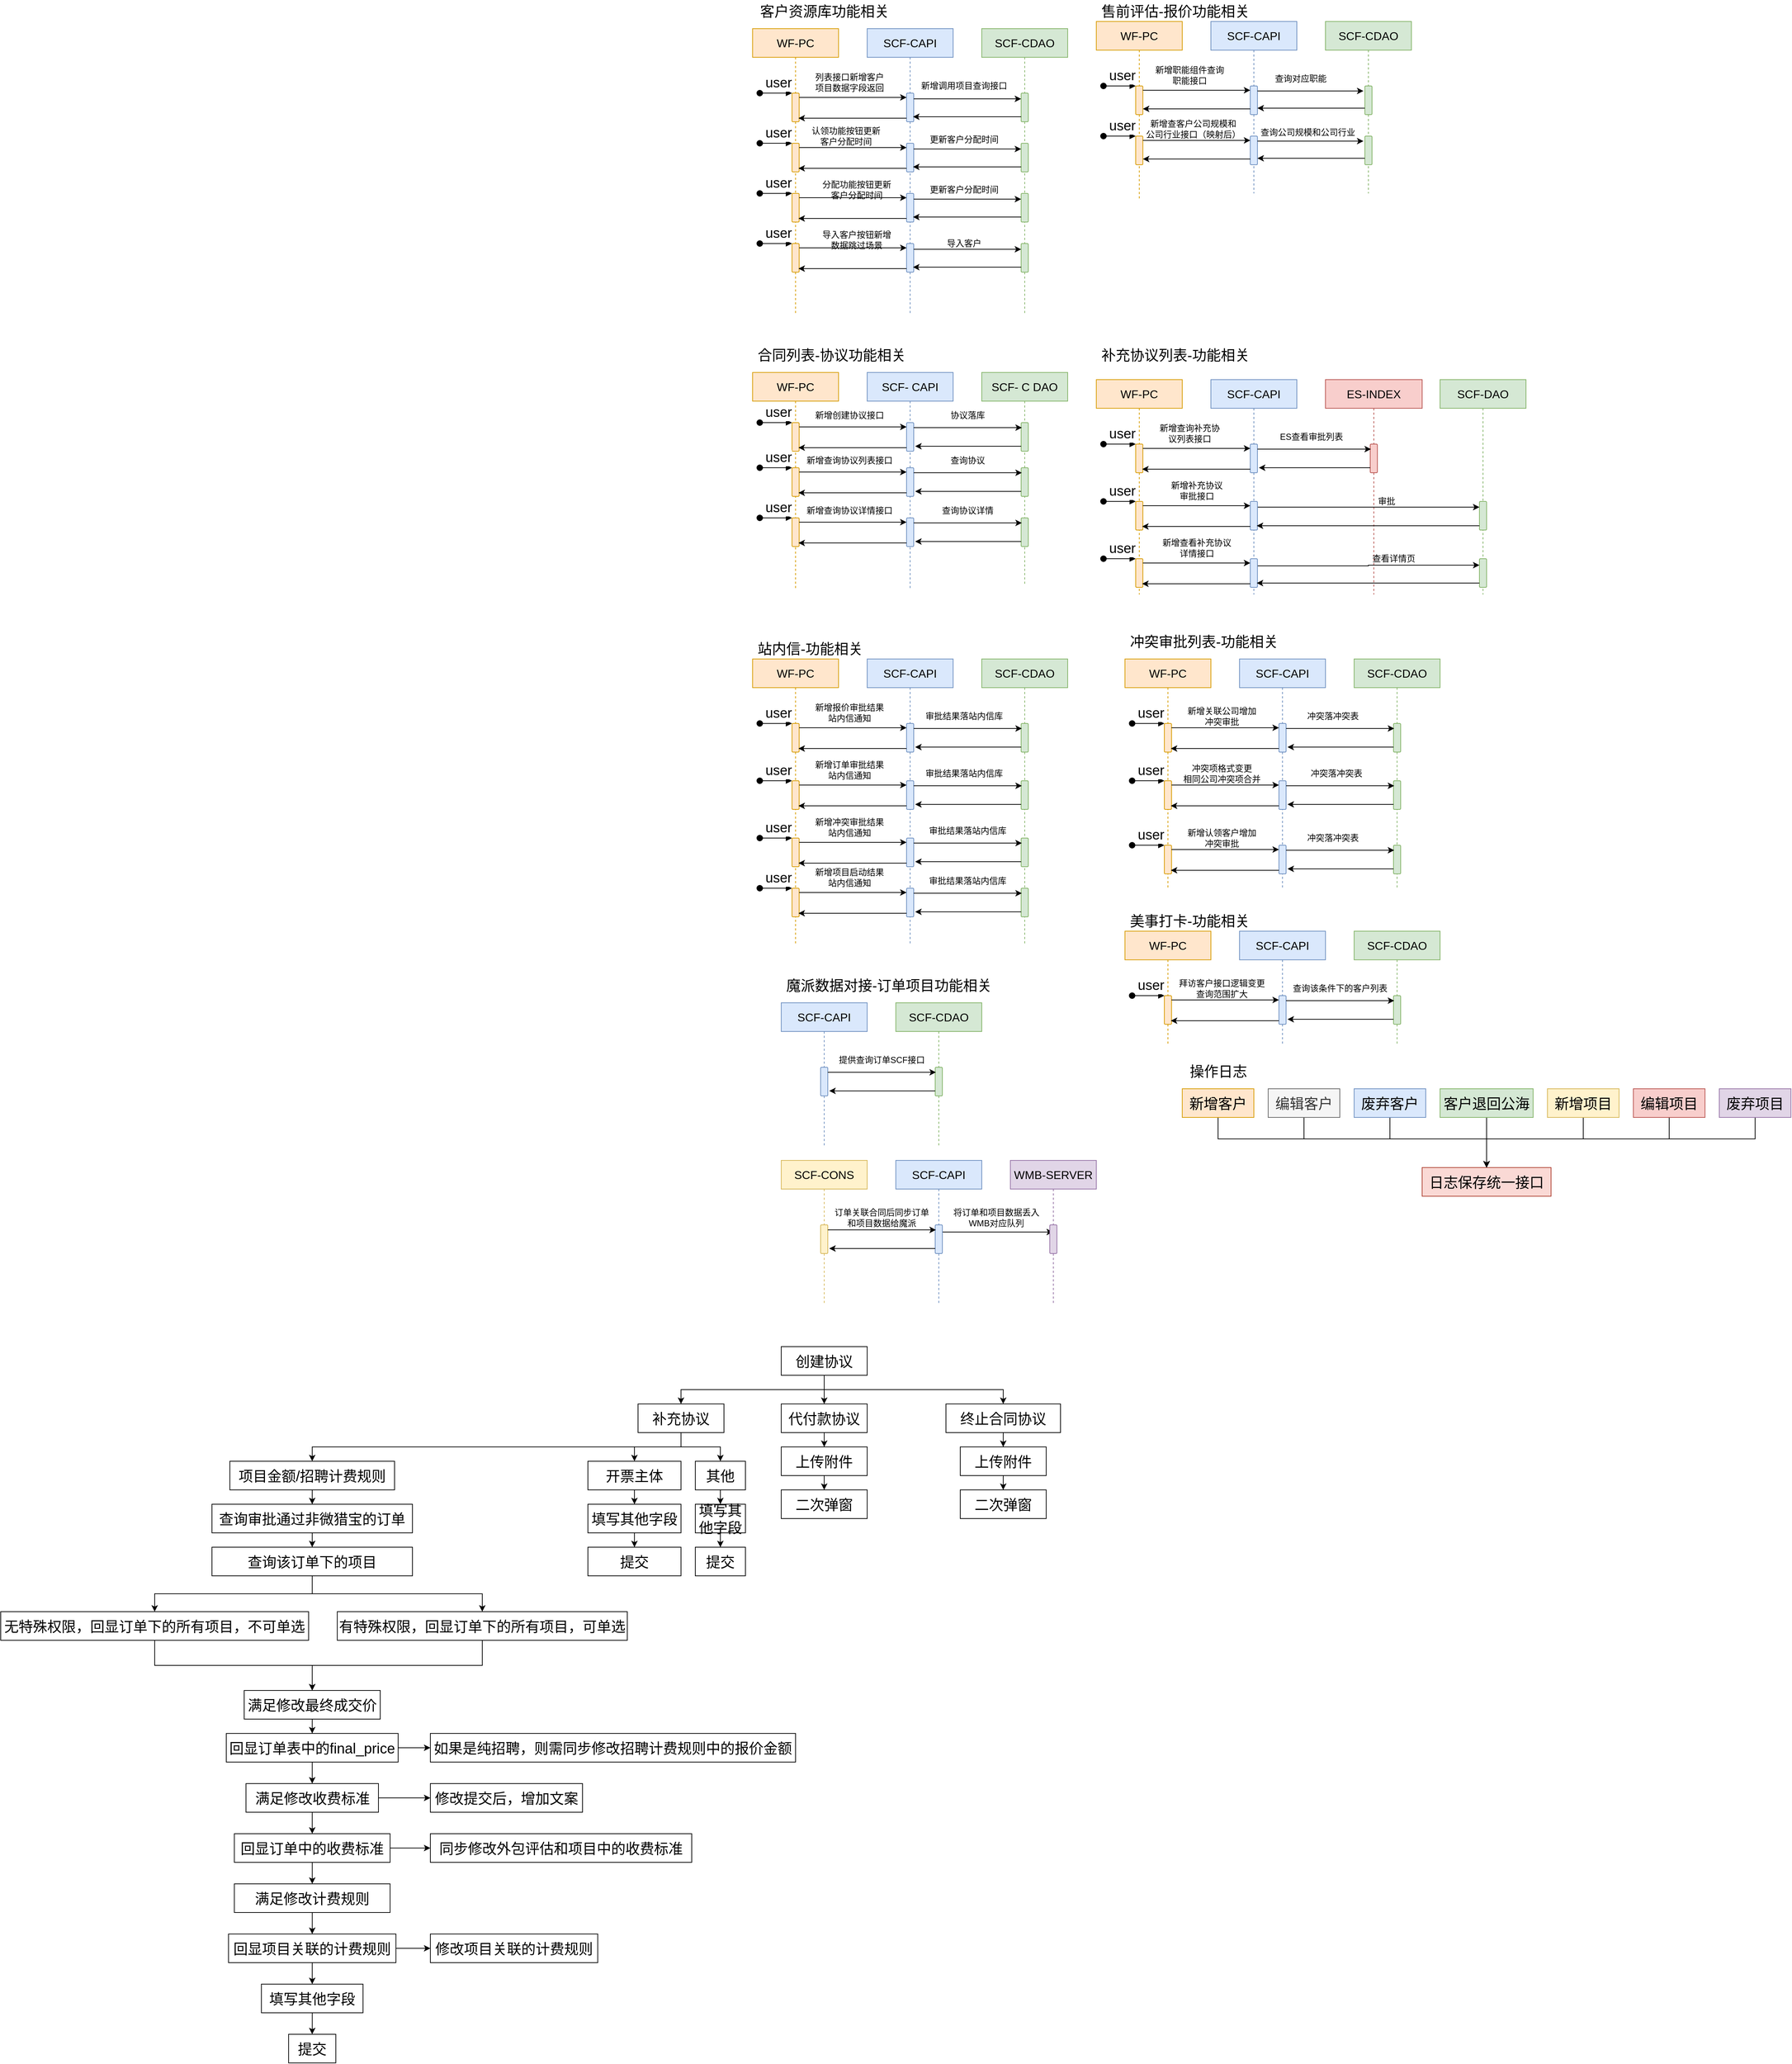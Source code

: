 <mxfile version="19.0.2" type="github">
  <diagram id="wgBlVhovMK9ZvSngc1W-" name="第 1 页">
    <mxGraphModel dx="5237" dy="1934" grid="0" gridSize="10" guides="1" tooltips="1" connect="1" arrows="1" fold="1" page="0" pageScale="1" pageWidth="827" pageHeight="1169" math="0" shadow="0">
      <root>
        <mxCell id="0" />
        <mxCell id="1" parent="0" />
        <mxCell id="c3yYRgItxj0xwHfutBmN-1" value="客户资源库功能相关" style="text;html=1;align=center;verticalAlign=middle;resizable=0;points=[];autosize=1;strokeColor=none;fillColor=none;fontSize=20;" vertex="1" parent="1">
          <mxGeometry x="-1800" y="-600" width="200" height="30" as="geometry" />
        </mxCell>
        <mxCell id="c3yYRgItxj0xwHfutBmN-2" value="WF-PC" style="shape=umlLifeline;perimeter=lifelinePerimeter;whiteSpace=wrap;html=1;container=1;collapsible=0;recursiveResize=0;outlineConnect=0;rounded=0;fontFamily=Helvetica;fontSize=16;strokeColor=#d79b00;fillColor=#ffe6cc;" vertex="1" parent="1">
          <mxGeometry x="-1800" y="-560" width="120" height="400" as="geometry" />
        </mxCell>
        <mxCell id="c3yYRgItxj0xwHfutBmN-3" value="" style="html=1;points=[];perimeter=orthogonalPerimeter;rounded=1;fontFamily=Helvetica;fontSize=19;strokeColor=#d79b00;fillColor=#ffe6cc;" vertex="1" parent="c3yYRgItxj0xwHfutBmN-2">
          <mxGeometry x="55" y="90" width="10" height="40" as="geometry" />
        </mxCell>
        <mxCell id="c3yYRgItxj0xwHfutBmN-4" value="user" style="html=1;verticalAlign=bottom;startArrow=oval;endArrow=block;startSize=8;rounded=0;fontFamily=Helvetica;fontSize=19;fontColor=default;" edge="1" parent="c3yYRgItxj0xwHfutBmN-2" target="c3yYRgItxj0xwHfutBmN-3">
          <mxGeometry x="0.143" relative="1" as="geometry">
            <mxPoint x="10" y="90" as="sourcePoint" />
            <mxPoint as="offset" />
          </mxGeometry>
        </mxCell>
        <mxCell id="c3yYRgItxj0xwHfutBmN-5" value="SCF-CAPI" style="shape=umlLifeline;perimeter=lifelinePerimeter;whiteSpace=wrap;html=1;container=1;collapsible=0;recursiveResize=0;outlineConnect=0;rounded=0;fontFamily=Helvetica;fontSize=16;strokeColor=#6c8ebf;fillColor=#dae8fc;" vertex="1" parent="1">
          <mxGeometry x="-1640" y="-560" width="120" height="400" as="geometry" />
        </mxCell>
        <mxCell id="c3yYRgItxj0xwHfutBmN-6" value="" style="html=1;points=[];perimeter=orthogonalPerimeter;rounded=1;fontFamily=Helvetica;fontSize=19;strokeColor=#6c8ebf;fillColor=#dae8fc;" vertex="1" parent="c3yYRgItxj0xwHfutBmN-5">
          <mxGeometry x="55" y="90" width="10" height="40" as="geometry" />
        </mxCell>
        <mxCell id="c3yYRgItxj0xwHfutBmN-9" value="SCF-CDAO" style="shape=umlLifeline;perimeter=lifelinePerimeter;whiteSpace=wrap;html=1;container=1;collapsible=0;recursiveResize=0;outlineConnect=0;rounded=0;fontFamily=Helvetica;fontSize=16;strokeColor=#82b366;fillColor=#d5e8d4;" vertex="1" parent="1">
          <mxGeometry x="-1480" y="-560" width="120" height="400" as="geometry" />
        </mxCell>
        <mxCell id="c3yYRgItxj0xwHfutBmN-10" value="" style="html=1;points=[];perimeter=orthogonalPerimeter;rounded=1;fontFamily=Helvetica;fontSize=19;strokeColor=#82b366;fillColor=#d5e8d4;" vertex="1" parent="c3yYRgItxj0xwHfutBmN-9">
          <mxGeometry x="55" y="90" width="10" height="40" as="geometry" />
        </mxCell>
        <mxCell id="c3yYRgItxj0xwHfutBmN-17" value="" style="html=1;points=[];perimeter=orthogonalPerimeter;rounded=1;fontFamily=Helvetica;fontSize=19;strokeColor=#d79b00;fillColor=#ffe6cc;" vertex="1" parent="c3yYRgItxj0xwHfutBmN-9">
          <mxGeometry x="-265" y="160" width="10" height="40" as="geometry" />
        </mxCell>
        <mxCell id="c3yYRgItxj0xwHfutBmN-18" value="user" style="html=1;verticalAlign=bottom;startArrow=oval;endArrow=block;startSize=8;rounded=0;fontFamily=Helvetica;fontSize=19;fontColor=default;" edge="1" parent="c3yYRgItxj0xwHfutBmN-9" target="c3yYRgItxj0xwHfutBmN-17">
          <mxGeometry x="0.143" relative="1" as="geometry">
            <mxPoint x="-310" y="160" as="sourcePoint" />
            <mxPoint as="offset" />
          </mxGeometry>
        </mxCell>
        <mxCell id="c3yYRgItxj0xwHfutBmN-19" value="" style="html=1;points=[];perimeter=orthogonalPerimeter;rounded=1;fontFamily=Helvetica;fontSize=19;strokeColor=#6c8ebf;fillColor=#dae8fc;" vertex="1" parent="c3yYRgItxj0xwHfutBmN-9">
          <mxGeometry x="-105" y="160" width="10" height="40" as="geometry" />
        </mxCell>
        <mxCell id="c3yYRgItxj0xwHfutBmN-20" value="" style="html=1;points=[];perimeter=orthogonalPerimeter;rounded=1;fontFamily=Helvetica;fontSize=19;strokeColor=#82b366;fillColor=#d5e8d4;" vertex="1" parent="c3yYRgItxj0xwHfutBmN-9">
          <mxGeometry x="55" y="160" width="10" height="40" as="geometry" />
        </mxCell>
        <mxCell id="c3yYRgItxj0xwHfutBmN-21" style="edgeStyle=orthogonalEdgeStyle;rounded=0;orthogonalLoop=1;jettySize=auto;html=1;entryX=0;entryY=0.15;entryDx=0;entryDy=0;entryPerimeter=0;fontSize=20;" edge="1" parent="c3yYRgItxj0xwHfutBmN-9" source="c3yYRgItxj0xwHfutBmN-17" target="c3yYRgItxj0xwHfutBmN-19">
          <mxGeometry relative="1" as="geometry">
            <Array as="points">
              <mxPoint x="-220" y="166" />
              <mxPoint x="-220" y="166" />
            </Array>
          </mxGeometry>
        </mxCell>
        <mxCell id="c3yYRgItxj0xwHfutBmN-22" style="edgeStyle=orthogonalEdgeStyle;rounded=0;orthogonalLoop=1;jettySize=auto;html=1;entryX=0;entryY=0.2;entryDx=0;entryDy=0;entryPerimeter=0;fontSize=20;" edge="1" parent="c3yYRgItxj0xwHfutBmN-9" source="c3yYRgItxj0xwHfutBmN-19" target="c3yYRgItxj0xwHfutBmN-20">
          <mxGeometry relative="1" as="geometry">
            <Array as="points">
              <mxPoint x="-60" y="168" />
              <mxPoint x="-60" y="168" />
            </Array>
          </mxGeometry>
        </mxCell>
        <mxCell id="c3yYRgItxj0xwHfutBmN-23" style="edgeStyle=orthogonalEdgeStyle;rounded=0;orthogonalLoop=1;jettySize=auto;html=1;entryX=0.9;entryY=0.825;entryDx=0;entryDy=0;entryPerimeter=0;fontSize=20;" edge="1" parent="c3yYRgItxj0xwHfutBmN-9" source="c3yYRgItxj0xwHfutBmN-20" target="c3yYRgItxj0xwHfutBmN-19">
          <mxGeometry relative="1" as="geometry">
            <Array as="points">
              <mxPoint x="20" y="193" />
              <mxPoint x="20" y="193" />
            </Array>
          </mxGeometry>
        </mxCell>
        <mxCell id="c3yYRgItxj0xwHfutBmN-24" style="edgeStyle=orthogonalEdgeStyle;rounded=0;orthogonalLoop=1;jettySize=auto;html=1;entryX=0.9;entryY=0.875;entryDx=0;entryDy=0;entryPerimeter=0;fontSize=20;" edge="1" parent="c3yYRgItxj0xwHfutBmN-9" source="c3yYRgItxj0xwHfutBmN-19" target="c3yYRgItxj0xwHfutBmN-17">
          <mxGeometry relative="1" as="geometry">
            <Array as="points">
              <mxPoint x="-140" y="195" />
              <mxPoint x="-140" y="195" />
            </Array>
          </mxGeometry>
        </mxCell>
        <mxCell id="c3yYRgItxj0xwHfutBmN-25" value="" style="html=1;points=[];perimeter=orthogonalPerimeter;rounded=1;fontFamily=Helvetica;fontSize=19;strokeColor=#d79b00;fillColor=#ffe6cc;" vertex="1" parent="c3yYRgItxj0xwHfutBmN-9">
          <mxGeometry x="-265" y="230" width="10" height="40" as="geometry" />
        </mxCell>
        <mxCell id="c3yYRgItxj0xwHfutBmN-26" value="user" style="html=1;verticalAlign=bottom;startArrow=oval;endArrow=block;startSize=8;rounded=0;fontFamily=Helvetica;fontSize=19;fontColor=default;" edge="1" parent="c3yYRgItxj0xwHfutBmN-9" target="c3yYRgItxj0xwHfutBmN-25">
          <mxGeometry x="0.143" relative="1" as="geometry">
            <mxPoint x="-310" y="230" as="sourcePoint" />
            <mxPoint as="offset" />
          </mxGeometry>
        </mxCell>
        <mxCell id="c3yYRgItxj0xwHfutBmN-27" value="" style="html=1;points=[];perimeter=orthogonalPerimeter;rounded=1;fontFamily=Helvetica;fontSize=19;strokeColor=#6c8ebf;fillColor=#dae8fc;" vertex="1" parent="c3yYRgItxj0xwHfutBmN-9">
          <mxGeometry x="-105" y="230" width="10" height="40" as="geometry" />
        </mxCell>
        <mxCell id="c3yYRgItxj0xwHfutBmN-28" value="" style="html=1;points=[];perimeter=orthogonalPerimeter;rounded=1;fontFamily=Helvetica;fontSize=19;strokeColor=#82b366;fillColor=#d5e8d4;" vertex="1" parent="c3yYRgItxj0xwHfutBmN-9">
          <mxGeometry x="55" y="230" width="10" height="40" as="geometry" />
        </mxCell>
        <mxCell id="c3yYRgItxj0xwHfutBmN-29" style="edgeStyle=orthogonalEdgeStyle;rounded=0;orthogonalLoop=1;jettySize=auto;html=1;entryX=0;entryY=0.15;entryDx=0;entryDy=0;entryPerimeter=0;fontSize=20;" edge="1" parent="c3yYRgItxj0xwHfutBmN-9" source="c3yYRgItxj0xwHfutBmN-25" target="c3yYRgItxj0xwHfutBmN-27">
          <mxGeometry relative="1" as="geometry">
            <Array as="points">
              <mxPoint x="-220" y="236" />
              <mxPoint x="-220" y="236" />
            </Array>
          </mxGeometry>
        </mxCell>
        <mxCell id="c3yYRgItxj0xwHfutBmN-30" style="edgeStyle=orthogonalEdgeStyle;rounded=0;orthogonalLoop=1;jettySize=auto;html=1;entryX=0;entryY=0.2;entryDx=0;entryDy=0;entryPerimeter=0;fontSize=20;" edge="1" parent="c3yYRgItxj0xwHfutBmN-9" source="c3yYRgItxj0xwHfutBmN-27" target="c3yYRgItxj0xwHfutBmN-28">
          <mxGeometry relative="1" as="geometry">
            <Array as="points">
              <mxPoint x="-60" y="238" />
              <mxPoint x="-60" y="238" />
            </Array>
          </mxGeometry>
        </mxCell>
        <mxCell id="c3yYRgItxj0xwHfutBmN-31" style="edgeStyle=orthogonalEdgeStyle;rounded=0;orthogonalLoop=1;jettySize=auto;html=1;entryX=0.9;entryY=0.825;entryDx=0;entryDy=0;entryPerimeter=0;fontSize=20;" edge="1" parent="c3yYRgItxj0xwHfutBmN-9" source="c3yYRgItxj0xwHfutBmN-28" target="c3yYRgItxj0xwHfutBmN-27">
          <mxGeometry relative="1" as="geometry">
            <Array as="points">
              <mxPoint x="20" y="263" />
              <mxPoint x="20" y="263" />
            </Array>
          </mxGeometry>
        </mxCell>
        <mxCell id="c3yYRgItxj0xwHfutBmN-32" style="edgeStyle=orthogonalEdgeStyle;rounded=0;orthogonalLoop=1;jettySize=auto;html=1;entryX=0.9;entryY=0.875;entryDx=0;entryDy=0;entryPerimeter=0;fontSize=20;" edge="1" parent="c3yYRgItxj0xwHfutBmN-9" source="c3yYRgItxj0xwHfutBmN-27" target="c3yYRgItxj0xwHfutBmN-25">
          <mxGeometry relative="1" as="geometry">
            <Array as="points">
              <mxPoint x="-140" y="265" />
              <mxPoint x="-140" y="265" />
            </Array>
          </mxGeometry>
        </mxCell>
        <mxCell id="c3yYRgItxj0xwHfutBmN-33" value="" style="html=1;points=[];perimeter=orthogonalPerimeter;rounded=1;fontFamily=Helvetica;fontSize=19;strokeColor=#d79b00;fillColor=#ffe6cc;" vertex="1" parent="c3yYRgItxj0xwHfutBmN-9">
          <mxGeometry x="-265" y="300" width="10" height="40" as="geometry" />
        </mxCell>
        <mxCell id="c3yYRgItxj0xwHfutBmN-34" value="user" style="html=1;verticalAlign=bottom;startArrow=oval;endArrow=block;startSize=8;rounded=0;fontFamily=Helvetica;fontSize=19;fontColor=default;" edge="1" parent="c3yYRgItxj0xwHfutBmN-9" target="c3yYRgItxj0xwHfutBmN-33">
          <mxGeometry x="0.143" relative="1" as="geometry">
            <mxPoint x="-310" y="300" as="sourcePoint" />
            <mxPoint as="offset" />
          </mxGeometry>
        </mxCell>
        <mxCell id="c3yYRgItxj0xwHfutBmN-35" value="" style="html=1;points=[];perimeter=orthogonalPerimeter;rounded=1;fontFamily=Helvetica;fontSize=19;strokeColor=#6c8ebf;fillColor=#dae8fc;" vertex="1" parent="c3yYRgItxj0xwHfutBmN-9">
          <mxGeometry x="-105" y="300" width="10" height="40" as="geometry" />
        </mxCell>
        <mxCell id="c3yYRgItxj0xwHfutBmN-36" value="" style="html=1;points=[];perimeter=orthogonalPerimeter;rounded=1;fontFamily=Helvetica;fontSize=19;strokeColor=#82b366;fillColor=#d5e8d4;" vertex="1" parent="c3yYRgItxj0xwHfutBmN-9">
          <mxGeometry x="55" y="300" width="10" height="40" as="geometry" />
        </mxCell>
        <mxCell id="c3yYRgItxj0xwHfutBmN-37" style="edgeStyle=orthogonalEdgeStyle;rounded=0;orthogonalLoop=1;jettySize=auto;html=1;entryX=0;entryY=0.15;entryDx=0;entryDy=0;entryPerimeter=0;fontSize=20;" edge="1" parent="c3yYRgItxj0xwHfutBmN-9" source="c3yYRgItxj0xwHfutBmN-33" target="c3yYRgItxj0xwHfutBmN-35">
          <mxGeometry relative="1" as="geometry">
            <Array as="points">
              <mxPoint x="-220" y="306" />
              <mxPoint x="-220" y="306" />
            </Array>
          </mxGeometry>
        </mxCell>
        <mxCell id="c3yYRgItxj0xwHfutBmN-38" style="edgeStyle=orthogonalEdgeStyle;rounded=0;orthogonalLoop=1;jettySize=auto;html=1;entryX=0;entryY=0.2;entryDx=0;entryDy=0;entryPerimeter=0;fontSize=20;" edge="1" parent="c3yYRgItxj0xwHfutBmN-9" source="c3yYRgItxj0xwHfutBmN-35" target="c3yYRgItxj0xwHfutBmN-36">
          <mxGeometry relative="1" as="geometry">
            <Array as="points">
              <mxPoint x="-60" y="308" />
              <mxPoint x="-60" y="308" />
            </Array>
          </mxGeometry>
        </mxCell>
        <mxCell id="c3yYRgItxj0xwHfutBmN-39" style="edgeStyle=orthogonalEdgeStyle;rounded=0;orthogonalLoop=1;jettySize=auto;html=1;entryX=0.9;entryY=0.825;entryDx=0;entryDy=0;entryPerimeter=0;fontSize=20;" edge="1" parent="c3yYRgItxj0xwHfutBmN-9" source="c3yYRgItxj0xwHfutBmN-36" target="c3yYRgItxj0xwHfutBmN-35">
          <mxGeometry relative="1" as="geometry">
            <Array as="points">
              <mxPoint x="20" y="333" />
              <mxPoint x="20" y="333" />
            </Array>
          </mxGeometry>
        </mxCell>
        <mxCell id="c3yYRgItxj0xwHfutBmN-40" style="edgeStyle=orthogonalEdgeStyle;rounded=0;orthogonalLoop=1;jettySize=auto;html=1;entryX=0.9;entryY=0.875;entryDx=0;entryDy=0;entryPerimeter=0;fontSize=20;" edge="1" parent="c3yYRgItxj0xwHfutBmN-9" source="c3yYRgItxj0xwHfutBmN-35" target="c3yYRgItxj0xwHfutBmN-33">
          <mxGeometry relative="1" as="geometry">
            <Array as="points">
              <mxPoint x="-140" y="335" />
              <mxPoint x="-140" y="335" />
            </Array>
          </mxGeometry>
        </mxCell>
        <mxCell id="c3yYRgItxj0xwHfutBmN-42" value="新增调用项目查询接口" style="text;html=1;align=center;verticalAlign=middle;resizable=0;points=[];autosize=1;strokeColor=none;fillColor=none;fontSize=12;" vertex="1" parent="c3yYRgItxj0xwHfutBmN-9">
          <mxGeometry x="-95" y="70" width="140" height="20" as="geometry" />
        </mxCell>
        <mxCell id="c3yYRgItxj0xwHfutBmN-12" style="edgeStyle=orthogonalEdgeStyle;rounded=0;orthogonalLoop=1;jettySize=auto;html=1;entryX=0;entryY=0.15;entryDx=0;entryDy=0;entryPerimeter=0;fontSize=20;" edge="1" parent="1" source="c3yYRgItxj0xwHfutBmN-3" target="c3yYRgItxj0xwHfutBmN-6">
          <mxGeometry relative="1" as="geometry">
            <Array as="points">
              <mxPoint x="-1700" y="-464" />
              <mxPoint x="-1700" y="-464" />
            </Array>
          </mxGeometry>
        </mxCell>
        <mxCell id="c3yYRgItxj0xwHfutBmN-13" style="edgeStyle=orthogonalEdgeStyle;rounded=0;orthogonalLoop=1;jettySize=auto;html=1;entryX=0;entryY=0.2;entryDx=0;entryDy=0;entryPerimeter=0;fontSize=20;" edge="1" parent="1" source="c3yYRgItxj0xwHfutBmN-6" target="c3yYRgItxj0xwHfutBmN-10">
          <mxGeometry relative="1" as="geometry">
            <Array as="points">
              <mxPoint x="-1540" y="-462" />
              <mxPoint x="-1540" y="-462" />
            </Array>
          </mxGeometry>
        </mxCell>
        <mxCell id="c3yYRgItxj0xwHfutBmN-15" style="edgeStyle=orthogonalEdgeStyle;rounded=0;orthogonalLoop=1;jettySize=auto;html=1;entryX=0.9;entryY=0.825;entryDx=0;entryDy=0;entryPerimeter=0;fontSize=20;" edge="1" parent="1" source="c3yYRgItxj0xwHfutBmN-10" target="c3yYRgItxj0xwHfutBmN-6">
          <mxGeometry relative="1" as="geometry">
            <Array as="points">
              <mxPoint x="-1460" y="-437" />
              <mxPoint x="-1460" y="-437" />
            </Array>
          </mxGeometry>
        </mxCell>
        <mxCell id="c3yYRgItxj0xwHfutBmN-16" style="edgeStyle=orthogonalEdgeStyle;rounded=0;orthogonalLoop=1;jettySize=auto;html=1;entryX=0.9;entryY=0.875;entryDx=0;entryDy=0;entryPerimeter=0;fontSize=20;" edge="1" parent="1" source="c3yYRgItxj0xwHfutBmN-6" target="c3yYRgItxj0xwHfutBmN-3">
          <mxGeometry relative="1" as="geometry">
            <Array as="points">
              <mxPoint x="-1620" y="-435" />
              <mxPoint x="-1620" y="-435" />
            </Array>
          </mxGeometry>
        </mxCell>
        <mxCell id="c3yYRgItxj0xwHfutBmN-41" value="列表接口新增客户&lt;br&gt;项目数据字段返回" style="text;html=1;align=center;verticalAlign=middle;resizable=0;points=[];autosize=1;strokeColor=none;fillColor=none;fontSize=12;" vertex="1" parent="1">
          <mxGeometry x="-1720" y="-500" width="110" height="30" as="geometry" />
        </mxCell>
        <mxCell id="c3yYRgItxj0xwHfutBmN-43" value="认领功能按钮更新&lt;br&gt;客户分配时间" style="text;html=1;align=center;verticalAlign=middle;resizable=0;points=[];autosize=1;strokeColor=none;fillColor=none;fontSize=12;" vertex="1" parent="1">
          <mxGeometry x="-1725" y="-425" width="110" height="30" as="geometry" />
        </mxCell>
        <mxCell id="c3yYRgItxj0xwHfutBmN-44" value="更新客户分配时间" style="text;html=1;align=center;verticalAlign=middle;resizable=0;points=[];autosize=1;strokeColor=none;fillColor=none;fontSize=12;" vertex="1" parent="1">
          <mxGeometry x="-1560" y="-415" width="110" height="20" as="geometry" />
        </mxCell>
        <mxCell id="c3yYRgItxj0xwHfutBmN-45" value="分配功能按钮更新&lt;br&gt;客户分配时间" style="text;html=1;align=center;verticalAlign=middle;resizable=0;points=[];autosize=1;strokeColor=none;fillColor=none;fontSize=12;" vertex="1" parent="1">
          <mxGeometry x="-1710" y="-350" width="110" height="30" as="geometry" />
        </mxCell>
        <mxCell id="c3yYRgItxj0xwHfutBmN-46" value="更新客户分配时间" style="text;html=1;align=center;verticalAlign=middle;resizable=0;points=[];autosize=1;strokeColor=none;fillColor=none;fontSize=12;" vertex="1" parent="1">
          <mxGeometry x="-1560" y="-345" width="110" height="20" as="geometry" />
        </mxCell>
        <mxCell id="c3yYRgItxj0xwHfutBmN-47" value="导入客户按钮新增&lt;br&gt;数据跳过场景" style="text;html=1;align=center;verticalAlign=middle;resizable=0;points=[];autosize=1;strokeColor=none;fillColor=none;fontSize=12;" vertex="1" parent="1">
          <mxGeometry x="-1710" y="-280" width="110" height="30" as="geometry" />
        </mxCell>
        <mxCell id="c3yYRgItxj0xwHfutBmN-48" value="导入客户" style="text;html=1;align=center;verticalAlign=middle;resizable=0;points=[];autosize=1;strokeColor=none;fillColor=none;fontSize=12;" vertex="1" parent="1">
          <mxGeometry x="-1535" y="-270" width="60" height="20" as="geometry" />
        </mxCell>
        <mxCell id="c3yYRgItxj0xwHfutBmN-49" value="售前评估-报价功能相关" style="text;html=1;align=center;verticalAlign=middle;resizable=0;points=[];autosize=1;strokeColor=none;fillColor=none;fontSize=20;" vertex="1" parent="1">
          <mxGeometry x="-1320" y="-600" width="220" height="30" as="geometry" />
        </mxCell>
        <mxCell id="c3yYRgItxj0xwHfutBmN-50" value="WF-PC" style="shape=umlLifeline;perimeter=lifelinePerimeter;whiteSpace=wrap;html=1;container=1;collapsible=0;recursiveResize=0;outlineConnect=0;rounded=0;fontFamily=Helvetica;fontSize=16;strokeColor=#d79b00;fillColor=#ffe6cc;" vertex="1" parent="1">
          <mxGeometry x="-1320" y="-570" width="120" height="250" as="geometry" />
        </mxCell>
        <mxCell id="c3yYRgItxj0xwHfutBmN-51" value="" style="html=1;points=[];perimeter=orthogonalPerimeter;rounded=1;fontFamily=Helvetica;fontSize=19;strokeColor=#d79b00;fillColor=#ffe6cc;" vertex="1" parent="c3yYRgItxj0xwHfutBmN-50">
          <mxGeometry x="55" y="90" width="10" height="40" as="geometry" />
        </mxCell>
        <mxCell id="c3yYRgItxj0xwHfutBmN-52" value="user" style="html=1;verticalAlign=bottom;startArrow=oval;endArrow=block;startSize=8;rounded=0;fontFamily=Helvetica;fontSize=19;fontColor=default;" edge="1" parent="c3yYRgItxj0xwHfutBmN-50" target="c3yYRgItxj0xwHfutBmN-51">
          <mxGeometry x="0.143" relative="1" as="geometry">
            <mxPoint x="10" y="90" as="sourcePoint" />
            <mxPoint as="offset" />
          </mxGeometry>
        </mxCell>
        <mxCell id="c3yYRgItxj0xwHfutBmN-53" value="SCF-CAPI" style="shape=umlLifeline;perimeter=lifelinePerimeter;whiteSpace=wrap;html=1;container=1;collapsible=0;recursiveResize=0;outlineConnect=0;rounded=0;fontFamily=Helvetica;fontSize=16;strokeColor=#6c8ebf;fillColor=#dae8fc;" vertex="1" parent="1">
          <mxGeometry x="-1160" y="-570" width="120" height="240" as="geometry" />
        </mxCell>
        <mxCell id="c3yYRgItxj0xwHfutBmN-54" value="" style="html=1;points=[];perimeter=orthogonalPerimeter;rounded=1;fontFamily=Helvetica;fontSize=19;strokeColor=#6c8ebf;fillColor=#dae8fc;" vertex="1" parent="c3yYRgItxj0xwHfutBmN-53">
          <mxGeometry x="55" y="90" width="10" height="40" as="geometry" />
        </mxCell>
        <mxCell id="c3yYRgItxj0xwHfutBmN-57" value="SCF-CDAO" style="shape=umlLifeline;perimeter=lifelinePerimeter;whiteSpace=wrap;html=1;container=1;collapsible=0;recursiveResize=0;outlineConnect=0;rounded=0;fontFamily=Helvetica;fontSize=16;strokeColor=#82b366;fillColor=#d5e8d4;" vertex="1" parent="1">
          <mxGeometry x="-1000" y="-570" width="120" height="240" as="geometry" />
        </mxCell>
        <mxCell id="c3yYRgItxj0xwHfutBmN-58" value="" style="html=1;points=[];perimeter=orthogonalPerimeter;rounded=1;fontFamily=Helvetica;fontSize=19;strokeColor=#82b366;fillColor=#d5e8d4;" vertex="1" parent="c3yYRgItxj0xwHfutBmN-57">
          <mxGeometry x="55" y="90" width="10" height="40" as="geometry" />
        </mxCell>
        <mxCell id="c3yYRgItxj0xwHfutBmN-92" value="" style="html=1;points=[];perimeter=orthogonalPerimeter;rounded=1;fontFamily=Helvetica;fontSize=19;strokeColor=#d79b00;fillColor=#ffe6cc;" vertex="1" parent="c3yYRgItxj0xwHfutBmN-57">
          <mxGeometry x="-265" y="160" width="10" height="40" as="geometry" />
        </mxCell>
        <mxCell id="c3yYRgItxj0xwHfutBmN-93" value="user" style="html=1;verticalAlign=bottom;startArrow=oval;endArrow=block;startSize=8;rounded=0;fontFamily=Helvetica;fontSize=19;fontColor=default;" edge="1" parent="c3yYRgItxj0xwHfutBmN-57" target="c3yYRgItxj0xwHfutBmN-92">
          <mxGeometry x="0.143" relative="1" as="geometry">
            <mxPoint x="-310" y="160" as="sourcePoint" />
            <mxPoint as="offset" />
          </mxGeometry>
        </mxCell>
        <mxCell id="c3yYRgItxj0xwHfutBmN-94" value="" style="html=1;points=[];perimeter=orthogonalPerimeter;rounded=1;fontFamily=Helvetica;fontSize=19;strokeColor=#6c8ebf;fillColor=#dae8fc;" vertex="1" parent="c3yYRgItxj0xwHfutBmN-57">
          <mxGeometry x="-105" y="160" width="10" height="40" as="geometry" />
        </mxCell>
        <mxCell id="c3yYRgItxj0xwHfutBmN-95" value="" style="html=1;points=[];perimeter=orthogonalPerimeter;rounded=1;fontFamily=Helvetica;fontSize=19;strokeColor=#82b366;fillColor=#d5e8d4;" vertex="1" parent="c3yYRgItxj0xwHfutBmN-57">
          <mxGeometry x="55" y="160" width="10" height="40" as="geometry" />
        </mxCell>
        <mxCell id="c3yYRgItxj0xwHfutBmN-96" style="edgeStyle=orthogonalEdgeStyle;rounded=0;orthogonalLoop=1;jettySize=auto;html=1;entryX=0;entryY=0.15;entryDx=0;entryDy=0;entryPerimeter=0;fontSize=20;" edge="1" parent="c3yYRgItxj0xwHfutBmN-57" source="c3yYRgItxj0xwHfutBmN-92" target="c3yYRgItxj0xwHfutBmN-94">
          <mxGeometry relative="1" as="geometry">
            <Array as="points">
              <mxPoint x="-220" y="166" />
              <mxPoint x="-220" y="166" />
            </Array>
          </mxGeometry>
        </mxCell>
        <mxCell id="c3yYRgItxj0xwHfutBmN-97" style="edgeStyle=orthogonalEdgeStyle;rounded=0;orthogonalLoop=1;jettySize=auto;html=1;entryX=-0.2;entryY=0.175;entryDx=0;entryDy=0;entryPerimeter=0;fontSize=20;" edge="1" parent="c3yYRgItxj0xwHfutBmN-57" source="c3yYRgItxj0xwHfutBmN-94" target="c3yYRgItxj0xwHfutBmN-95">
          <mxGeometry relative="1" as="geometry">
            <Array as="points">
              <mxPoint x="-60" y="167" />
              <mxPoint x="-60" y="167" />
            </Array>
          </mxGeometry>
        </mxCell>
        <mxCell id="c3yYRgItxj0xwHfutBmN-100" style="edgeStyle=orthogonalEdgeStyle;rounded=0;orthogonalLoop=1;jettySize=auto;html=1;entryX=1;entryY=0.775;entryDx=0;entryDy=0;entryPerimeter=0;fontSize=12;" edge="1" parent="c3yYRgItxj0xwHfutBmN-57" source="c3yYRgItxj0xwHfutBmN-95" target="c3yYRgItxj0xwHfutBmN-94">
          <mxGeometry relative="1" as="geometry">
            <Array as="points">
              <mxPoint x="20" y="191" />
              <mxPoint x="20" y="191" />
            </Array>
          </mxGeometry>
        </mxCell>
        <mxCell id="c3yYRgItxj0xwHfutBmN-101" style="edgeStyle=orthogonalEdgeStyle;rounded=0;orthogonalLoop=1;jettySize=auto;html=1;entryX=1;entryY=0.8;entryDx=0;entryDy=0;entryPerimeter=0;fontSize=12;" edge="1" parent="c3yYRgItxj0xwHfutBmN-57" source="c3yYRgItxj0xwHfutBmN-94" target="c3yYRgItxj0xwHfutBmN-92">
          <mxGeometry relative="1" as="geometry">
            <Array as="points">
              <mxPoint x="-140" y="192" />
              <mxPoint x="-140" y="192" />
            </Array>
          </mxGeometry>
        </mxCell>
        <mxCell id="c3yYRgItxj0xwHfutBmN-70" style="edgeStyle=orthogonalEdgeStyle;rounded=0;orthogonalLoop=1;jettySize=auto;html=1;entryX=0;entryY=0.15;entryDx=0;entryDy=0;entryPerimeter=0;fontSize=20;" edge="1" parent="1" source="c3yYRgItxj0xwHfutBmN-51" target="c3yYRgItxj0xwHfutBmN-54">
          <mxGeometry relative="1" as="geometry">
            <Array as="points">
              <mxPoint x="-1220" y="-474" />
              <mxPoint x="-1220" y="-474" />
            </Array>
          </mxGeometry>
        </mxCell>
        <mxCell id="c3yYRgItxj0xwHfutBmN-71" style="edgeStyle=orthogonalEdgeStyle;rounded=0;orthogonalLoop=1;jettySize=auto;html=1;entryX=-0.2;entryY=0.175;entryDx=0;entryDy=0;entryPerimeter=0;fontSize=20;" edge="1" parent="1" source="c3yYRgItxj0xwHfutBmN-54" target="c3yYRgItxj0xwHfutBmN-58">
          <mxGeometry relative="1" as="geometry">
            <Array as="points">
              <mxPoint x="-1060" y="-473" />
              <mxPoint x="-1060" y="-473" />
            </Array>
          </mxGeometry>
        </mxCell>
        <mxCell id="c3yYRgItxj0xwHfutBmN-72" value="&lt;span style=&quot;font-size: 12px;&quot;&gt;新增职能组件查询&lt;br style=&quot;font-size: 12px;&quot;&gt;职能接口&lt;/span&gt;" style="text;html=1;align=center;verticalAlign=middle;resizable=0;points=[];autosize=1;strokeColor=none;fillColor=none;fontSize=12;" vertex="1" parent="1">
          <mxGeometry x="-1245" y="-510" width="110" height="30" as="geometry" />
        </mxCell>
        <mxCell id="c3yYRgItxj0xwHfutBmN-73" value="查询对应职能" style="text;html=1;align=center;verticalAlign=middle;resizable=0;points=[];autosize=1;strokeColor=none;fillColor=none;fontSize=12;" vertex="1" parent="1">
          <mxGeometry x="-1080" y="-500" width="90" height="20" as="geometry" />
        </mxCell>
        <mxCell id="c3yYRgItxj0xwHfutBmN-80" style="edgeStyle=orthogonalEdgeStyle;rounded=0;orthogonalLoop=1;jettySize=auto;html=1;entryX=1;entryY=0.775;entryDx=0;entryDy=0;entryPerimeter=0;fontSize=12;" edge="1" parent="1" source="c3yYRgItxj0xwHfutBmN-58" target="c3yYRgItxj0xwHfutBmN-54">
          <mxGeometry relative="1" as="geometry">
            <Array as="points">
              <mxPoint x="-980" y="-449" />
              <mxPoint x="-980" y="-449" />
            </Array>
          </mxGeometry>
        </mxCell>
        <mxCell id="c3yYRgItxj0xwHfutBmN-81" style="edgeStyle=orthogonalEdgeStyle;rounded=0;orthogonalLoop=1;jettySize=auto;html=1;entryX=1;entryY=0.8;entryDx=0;entryDy=0;entryPerimeter=0;fontSize=12;" edge="1" parent="1" source="c3yYRgItxj0xwHfutBmN-54" target="c3yYRgItxj0xwHfutBmN-51">
          <mxGeometry relative="1" as="geometry">
            <Array as="points">
              <mxPoint x="-1140" y="-448" />
              <mxPoint x="-1140" y="-448" />
            </Array>
          </mxGeometry>
        </mxCell>
        <mxCell id="c3yYRgItxj0xwHfutBmN-102" value="新增查客户公司规模和&lt;br&gt;公司行业接口（映射后）" style="text;html=1;align=center;verticalAlign=middle;resizable=0;points=[];autosize=1;strokeColor=none;fillColor=none;fontSize=12;" vertex="1" parent="1">
          <mxGeometry x="-1260" y="-435" width="150" height="30" as="geometry" />
        </mxCell>
        <mxCell id="c3yYRgItxj0xwHfutBmN-103" value="查询公司规模和公司行业" style="text;html=1;align=center;verticalAlign=middle;resizable=0;points=[];autosize=1;strokeColor=none;fillColor=none;fontSize=12;" vertex="1" parent="1">
          <mxGeometry x="-1100" y="-425" width="150" height="20" as="geometry" />
        </mxCell>
        <mxCell id="c3yYRgItxj0xwHfutBmN-104" value="合同列表-协议功能相关" style="text;html=1;align=center;verticalAlign=middle;resizable=0;points=[];autosize=1;strokeColor=none;fillColor=none;fontSize=20;" vertex="1" parent="1">
          <mxGeometry x="-1800" y="-120" width="220" height="30" as="geometry" />
        </mxCell>
        <mxCell id="c3yYRgItxj0xwHfutBmN-105" value="站内信-功能相关" style="text;html=1;align=center;verticalAlign=middle;resizable=0;points=[];autosize=1;strokeColor=none;fillColor=none;fontSize=20;" vertex="1" parent="1">
          <mxGeometry x="-1800" y="290" width="160" height="30" as="geometry" />
        </mxCell>
        <mxCell id="c3yYRgItxj0xwHfutBmN-107" value="WF-PC" style="shape=umlLifeline;perimeter=lifelinePerimeter;whiteSpace=wrap;html=1;container=1;collapsible=0;recursiveResize=0;outlineConnect=0;rounded=0;fontFamily=Helvetica;fontSize=16;strokeColor=#d79b00;fillColor=#ffe6cc;" vertex="1" parent="1">
          <mxGeometry x="-1800" y="320" width="120" height="400" as="geometry" />
        </mxCell>
        <mxCell id="c3yYRgItxj0xwHfutBmN-108" value="" style="html=1;points=[];perimeter=orthogonalPerimeter;rounded=1;fontFamily=Helvetica;fontSize=19;strokeColor=#d79b00;fillColor=#ffe6cc;" vertex="1" parent="c3yYRgItxj0xwHfutBmN-107">
          <mxGeometry x="55" y="90" width="10" height="40" as="geometry" />
        </mxCell>
        <mxCell id="c3yYRgItxj0xwHfutBmN-109" value="user" style="html=1;verticalAlign=bottom;startArrow=oval;endArrow=block;startSize=8;rounded=0;fontFamily=Helvetica;fontSize=19;fontColor=default;" edge="1" parent="c3yYRgItxj0xwHfutBmN-107" target="c3yYRgItxj0xwHfutBmN-108">
          <mxGeometry x="0.143" relative="1" as="geometry">
            <mxPoint x="10" y="90" as="sourcePoint" />
            <mxPoint as="offset" />
          </mxGeometry>
        </mxCell>
        <mxCell id="c3yYRgItxj0xwHfutBmN-110" value="SCF-CAPI" style="shape=umlLifeline;perimeter=lifelinePerimeter;whiteSpace=wrap;html=1;container=1;collapsible=0;recursiveResize=0;outlineConnect=0;rounded=0;fontFamily=Helvetica;fontSize=16;strokeColor=#6c8ebf;fillColor=#dae8fc;" vertex="1" parent="1">
          <mxGeometry x="-1640" y="320" width="120" height="400" as="geometry" />
        </mxCell>
        <mxCell id="c3yYRgItxj0xwHfutBmN-111" value="" style="html=1;points=[];perimeter=orthogonalPerimeter;rounded=1;fontFamily=Helvetica;fontSize=19;strokeColor=#6c8ebf;fillColor=#dae8fc;" vertex="1" parent="c3yYRgItxj0xwHfutBmN-110">
          <mxGeometry x="55" y="90" width="10" height="40" as="geometry" />
        </mxCell>
        <mxCell id="c3yYRgItxj0xwHfutBmN-112" value="SCF-CDAO" style="shape=umlLifeline;perimeter=lifelinePerimeter;whiteSpace=wrap;html=1;container=1;collapsible=0;recursiveResize=0;outlineConnect=0;rounded=0;fontFamily=Helvetica;fontSize=16;strokeColor=#82b366;fillColor=#d5e8d4;" vertex="1" parent="1">
          <mxGeometry x="-1480" y="320" width="120" height="400" as="geometry" />
        </mxCell>
        <mxCell id="c3yYRgItxj0xwHfutBmN-113" value="" style="html=1;points=[];perimeter=orthogonalPerimeter;rounded=1;fontFamily=Helvetica;fontSize=19;strokeColor=#82b366;fillColor=#d5e8d4;" vertex="1" parent="c3yYRgItxj0xwHfutBmN-112">
          <mxGeometry x="55" y="90" width="10" height="40" as="geometry" />
        </mxCell>
        <mxCell id="c3yYRgItxj0xwHfutBmN-134" value="" style="html=1;points=[];perimeter=orthogonalPerimeter;rounded=1;fontFamily=Helvetica;fontSize=19;strokeColor=#d79b00;fillColor=#ffe6cc;" vertex="1" parent="c3yYRgItxj0xwHfutBmN-112">
          <mxGeometry x="-265" y="320" width="10" height="40" as="geometry" />
        </mxCell>
        <mxCell id="c3yYRgItxj0xwHfutBmN-135" value="user" style="html=1;verticalAlign=bottom;startArrow=oval;endArrow=block;startSize=8;rounded=0;fontFamily=Helvetica;fontSize=19;fontColor=default;" edge="1" parent="c3yYRgItxj0xwHfutBmN-112" target="c3yYRgItxj0xwHfutBmN-134">
          <mxGeometry x="0.143" relative="1" as="geometry">
            <mxPoint x="-310" y="320" as="sourcePoint" />
            <mxPoint as="offset" />
          </mxGeometry>
        </mxCell>
        <mxCell id="c3yYRgItxj0xwHfutBmN-136" value="" style="html=1;points=[];perimeter=orthogonalPerimeter;rounded=1;fontFamily=Helvetica;fontSize=19;strokeColor=#6c8ebf;fillColor=#dae8fc;" vertex="1" parent="c3yYRgItxj0xwHfutBmN-112">
          <mxGeometry x="-105" y="320" width="10" height="40" as="geometry" />
        </mxCell>
        <mxCell id="c3yYRgItxj0xwHfutBmN-137" value="" style="html=1;points=[];perimeter=orthogonalPerimeter;rounded=1;fontFamily=Helvetica;fontSize=19;strokeColor=#82b366;fillColor=#d5e8d4;" vertex="1" parent="c3yYRgItxj0xwHfutBmN-112">
          <mxGeometry x="55" y="320" width="10" height="40" as="geometry" />
        </mxCell>
        <mxCell id="c3yYRgItxj0xwHfutBmN-138" style="edgeStyle=orthogonalEdgeStyle;rounded=0;orthogonalLoop=1;jettySize=auto;html=1;entryX=0;entryY=0.15;entryDx=0;entryDy=0;entryPerimeter=0;fontSize=12;" edge="1" parent="c3yYRgItxj0xwHfutBmN-112" source="c3yYRgItxj0xwHfutBmN-134" target="c3yYRgItxj0xwHfutBmN-136">
          <mxGeometry relative="1" as="geometry">
            <Array as="points">
              <mxPoint x="-220" y="326" />
              <mxPoint x="-220" y="326" />
            </Array>
          </mxGeometry>
        </mxCell>
        <mxCell id="c3yYRgItxj0xwHfutBmN-139" style="edgeStyle=orthogonalEdgeStyle;rounded=0;orthogonalLoop=1;jettySize=auto;html=1;entryX=0.1;entryY=0.175;entryDx=0;entryDy=0;entryPerimeter=0;fontSize=12;" edge="1" parent="c3yYRgItxj0xwHfutBmN-112" source="c3yYRgItxj0xwHfutBmN-136" target="c3yYRgItxj0xwHfutBmN-137">
          <mxGeometry relative="1" as="geometry">
            <Array as="points">
              <mxPoint x="-60" y="327" />
              <mxPoint x="-60" y="327" />
            </Array>
          </mxGeometry>
        </mxCell>
        <mxCell id="c3yYRgItxj0xwHfutBmN-140" style="edgeStyle=orthogonalEdgeStyle;rounded=0;orthogonalLoop=1;jettySize=auto;html=1;entryX=1.2;entryY=0.825;entryDx=0;entryDy=0;entryPerimeter=0;fontSize=12;" edge="1" parent="c3yYRgItxj0xwHfutBmN-112" source="c3yYRgItxj0xwHfutBmN-137" target="c3yYRgItxj0xwHfutBmN-136">
          <mxGeometry relative="1" as="geometry">
            <Array as="points">
              <mxPoint x="20" y="353" />
              <mxPoint x="20" y="353" />
            </Array>
          </mxGeometry>
        </mxCell>
        <mxCell id="c3yYRgItxj0xwHfutBmN-141" style="edgeStyle=orthogonalEdgeStyle;rounded=0;orthogonalLoop=1;jettySize=auto;html=1;entryX=0.9;entryY=0.875;entryDx=0;entryDy=0;entryPerimeter=0;fontSize=12;" edge="1" parent="c3yYRgItxj0xwHfutBmN-112" source="c3yYRgItxj0xwHfutBmN-136" target="c3yYRgItxj0xwHfutBmN-134">
          <mxGeometry relative="1" as="geometry">
            <Array as="points">
              <mxPoint x="-140" y="355" />
              <mxPoint x="-140" y="355" />
            </Array>
          </mxGeometry>
        </mxCell>
        <mxCell id="c3yYRgItxj0xwHfutBmN-114" style="edgeStyle=orthogonalEdgeStyle;rounded=0;orthogonalLoop=1;jettySize=auto;html=1;entryX=0;entryY=0.15;entryDx=0;entryDy=0;entryPerimeter=0;fontSize=12;" edge="1" parent="1" source="c3yYRgItxj0xwHfutBmN-108" target="c3yYRgItxj0xwHfutBmN-111">
          <mxGeometry relative="1" as="geometry">
            <Array as="points">
              <mxPoint x="-1700" y="416" />
              <mxPoint x="-1700" y="416" />
            </Array>
          </mxGeometry>
        </mxCell>
        <mxCell id="c3yYRgItxj0xwHfutBmN-115" style="edgeStyle=orthogonalEdgeStyle;rounded=0;orthogonalLoop=1;jettySize=auto;html=1;entryX=0.1;entryY=0.175;entryDx=0;entryDy=0;entryPerimeter=0;fontSize=12;" edge="1" parent="1" source="c3yYRgItxj0xwHfutBmN-111" target="c3yYRgItxj0xwHfutBmN-113">
          <mxGeometry relative="1" as="geometry">
            <Array as="points">
              <mxPoint x="-1540" y="417" />
              <mxPoint x="-1540" y="417" />
            </Array>
          </mxGeometry>
        </mxCell>
        <mxCell id="c3yYRgItxj0xwHfutBmN-116" style="edgeStyle=orthogonalEdgeStyle;rounded=0;orthogonalLoop=1;jettySize=auto;html=1;entryX=1.2;entryY=0.825;entryDx=0;entryDy=0;entryPerimeter=0;fontSize=12;" edge="1" parent="1" source="c3yYRgItxj0xwHfutBmN-113" target="c3yYRgItxj0xwHfutBmN-111">
          <mxGeometry relative="1" as="geometry">
            <Array as="points">
              <mxPoint x="-1460" y="443" />
              <mxPoint x="-1460" y="443" />
            </Array>
          </mxGeometry>
        </mxCell>
        <mxCell id="c3yYRgItxj0xwHfutBmN-117" style="edgeStyle=orthogonalEdgeStyle;rounded=0;orthogonalLoop=1;jettySize=auto;html=1;entryX=0.9;entryY=0.875;entryDx=0;entryDy=0;entryPerimeter=0;fontSize=12;" edge="1" parent="1" source="c3yYRgItxj0xwHfutBmN-111" target="c3yYRgItxj0xwHfutBmN-108">
          <mxGeometry relative="1" as="geometry">
            <Array as="points">
              <mxPoint x="-1620" y="445" />
              <mxPoint x="-1620" y="445" />
            </Array>
          </mxGeometry>
        </mxCell>
        <mxCell id="c3yYRgItxj0xwHfutBmN-118" value="" style="html=1;points=[];perimeter=orthogonalPerimeter;rounded=1;fontFamily=Helvetica;fontSize=19;strokeColor=#d79b00;fillColor=#ffe6cc;" vertex="1" parent="1">
          <mxGeometry x="-1745" y="490" width="10" height="40" as="geometry" />
        </mxCell>
        <mxCell id="c3yYRgItxj0xwHfutBmN-119" value="user" style="html=1;verticalAlign=bottom;startArrow=oval;endArrow=block;startSize=8;rounded=0;fontFamily=Helvetica;fontSize=19;fontColor=default;" edge="1" parent="1" target="c3yYRgItxj0xwHfutBmN-118">
          <mxGeometry x="0.143" relative="1" as="geometry">
            <mxPoint x="-1790" y="490" as="sourcePoint" />
            <mxPoint as="offset" />
          </mxGeometry>
        </mxCell>
        <mxCell id="c3yYRgItxj0xwHfutBmN-120" value="" style="html=1;points=[];perimeter=orthogonalPerimeter;rounded=1;fontFamily=Helvetica;fontSize=19;strokeColor=#6c8ebf;fillColor=#dae8fc;" vertex="1" parent="1">
          <mxGeometry x="-1585" y="490" width="10" height="40" as="geometry" />
        </mxCell>
        <mxCell id="c3yYRgItxj0xwHfutBmN-121" value="" style="html=1;points=[];perimeter=orthogonalPerimeter;rounded=1;fontFamily=Helvetica;fontSize=19;strokeColor=#82b366;fillColor=#d5e8d4;" vertex="1" parent="1">
          <mxGeometry x="-1425" y="490" width="10" height="40" as="geometry" />
        </mxCell>
        <mxCell id="c3yYRgItxj0xwHfutBmN-122" style="edgeStyle=orthogonalEdgeStyle;rounded=0;orthogonalLoop=1;jettySize=auto;html=1;entryX=0;entryY=0.15;entryDx=0;entryDy=0;entryPerimeter=0;fontSize=12;" edge="1" parent="1" source="c3yYRgItxj0xwHfutBmN-118" target="c3yYRgItxj0xwHfutBmN-120">
          <mxGeometry relative="1" as="geometry">
            <Array as="points">
              <mxPoint x="-1700" y="496" />
              <mxPoint x="-1700" y="496" />
            </Array>
          </mxGeometry>
        </mxCell>
        <mxCell id="c3yYRgItxj0xwHfutBmN-123" style="edgeStyle=orthogonalEdgeStyle;rounded=0;orthogonalLoop=1;jettySize=auto;html=1;entryX=0.1;entryY=0.175;entryDx=0;entryDy=0;entryPerimeter=0;fontSize=12;" edge="1" parent="1" source="c3yYRgItxj0xwHfutBmN-120" target="c3yYRgItxj0xwHfutBmN-121">
          <mxGeometry relative="1" as="geometry">
            <Array as="points">
              <mxPoint x="-1540" y="497" />
              <mxPoint x="-1540" y="497" />
            </Array>
          </mxGeometry>
        </mxCell>
        <mxCell id="c3yYRgItxj0xwHfutBmN-124" style="edgeStyle=orthogonalEdgeStyle;rounded=0;orthogonalLoop=1;jettySize=auto;html=1;entryX=1.2;entryY=0.825;entryDx=0;entryDy=0;entryPerimeter=0;fontSize=12;" edge="1" parent="1" source="c3yYRgItxj0xwHfutBmN-121" target="c3yYRgItxj0xwHfutBmN-120">
          <mxGeometry relative="1" as="geometry">
            <Array as="points">
              <mxPoint x="-1460" y="523" />
              <mxPoint x="-1460" y="523" />
            </Array>
          </mxGeometry>
        </mxCell>
        <mxCell id="c3yYRgItxj0xwHfutBmN-125" style="edgeStyle=orthogonalEdgeStyle;rounded=0;orthogonalLoop=1;jettySize=auto;html=1;entryX=0.9;entryY=0.875;entryDx=0;entryDy=0;entryPerimeter=0;fontSize=12;" edge="1" parent="1" source="c3yYRgItxj0xwHfutBmN-120" target="c3yYRgItxj0xwHfutBmN-118">
          <mxGeometry relative="1" as="geometry">
            <Array as="points">
              <mxPoint x="-1620" y="525" />
              <mxPoint x="-1620" y="525" />
            </Array>
          </mxGeometry>
        </mxCell>
        <mxCell id="c3yYRgItxj0xwHfutBmN-126" value="" style="html=1;points=[];perimeter=orthogonalPerimeter;rounded=1;fontFamily=Helvetica;fontSize=19;strokeColor=#d79b00;fillColor=#ffe6cc;" vertex="1" parent="1">
          <mxGeometry x="-1745" y="570" width="10" height="40" as="geometry" />
        </mxCell>
        <mxCell id="c3yYRgItxj0xwHfutBmN-127" value="user" style="html=1;verticalAlign=bottom;startArrow=oval;endArrow=block;startSize=8;rounded=0;fontFamily=Helvetica;fontSize=19;fontColor=default;" edge="1" parent="1" target="c3yYRgItxj0xwHfutBmN-126">
          <mxGeometry x="0.143" relative="1" as="geometry">
            <mxPoint x="-1790" y="570" as="sourcePoint" />
            <mxPoint as="offset" />
          </mxGeometry>
        </mxCell>
        <mxCell id="c3yYRgItxj0xwHfutBmN-128" value="" style="html=1;points=[];perimeter=orthogonalPerimeter;rounded=1;fontFamily=Helvetica;fontSize=19;strokeColor=#6c8ebf;fillColor=#dae8fc;" vertex="1" parent="1">
          <mxGeometry x="-1585" y="570" width="10" height="40" as="geometry" />
        </mxCell>
        <mxCell id="c3yYRgItxj0xwHfutBmN-129" value="" style="html=1;points=[];perimeter=orthogonalPerimeter;rounded=1;fontFamily=Helvetica;fontSize=19;strokeColor=#82b366;fillColor=#d5e8d4;" vertex="1" parent="1">
          <mxGeometry x="-1425" y="570" width="10" height="40" as="geometry" />
        </mxCell>
        <mxCell id="c3yYRgItxj0xwHfutBmN-130" style="edgeStyle=orthogonalEdgeStyle;rounded=0;orthogonalLoop=1;jettySize=auto;html=1;entryX=0;entryY=0.15;entryDx=0;entryDy=0;entryPerimeter=0;fontSize=12;" edge="1" parent="1" source="c3yYRgItxj0xwHfutBmN-126" target="c3yYRgItxj0xwHfutBmN-128">
          <mxGeometry relative="1" as="geometry">
            <Array as="points">
              <mxPoint x="-1700" y="576" />
              <mxPoint x="-1700" y="576" />
            </Array>
          </mxGeometry>
        </mxCell>
        <mxCell id="c3yYRgItxj0xwHfutBmN-131" style="edgeStyle=orthogonalEdgeStyle;rounded=0;orthogonalLoop=1;jettySize=auto;html=1;entryX=0.1;entryY=0.175;entryDx=0;entryDy=0;entryPerimeter=0;fontSize=12;" edge="1" parent="1" source="c3yYRgItxj0xwHfutBmN-128" target="c3yYRgItxj0xwHfutBmN-129">
          <mxGeometry relative="1" as="geometry">
            <Array as="points">
              <mxPoint x="-1540" y="577" />
              <mxPoint x="-1540" y="577" />
            </Array>
          </mxGeometry>
        </mxCell>
        <mxCell id="c3yYRgItxj0xwHfutBmN-132" style="edgeStyle=orthogonalEdgeStyle;rounded=0;orthogonalLoop=1;jettySize=auto;html=1;entryX=1.2;entryY=0.825;entryDx=0;entryDy=0;entryPerimeter=0;fontSize=12;" edge="1" parent="1" source="c3yYRgItxj0xwHfutBmN-129" target="c3yYRgItxj0xwHfutBmN-128">
          <mxGeometry relative="1" as="geometry">
            <Array as="points">
              <mxPoint x="-1460" y="603" />
              <mxPoint x="-1460" y="603" />
            </Array>
          </mxGeometry>
        </mxCell>
        <mxCell id="c3yYRgItxj0xwHfutBmN-133" style="edgeStyle=orthogonalEdgeStyle;rounded=0;orthogonalLoop=1;jettySize=auto;html=1;entryX=0.9;entryY=0.875;entryDx=0;entryDy=0;entryPerimeter=0;fontSize=12;" edge="1" parent="1" source="c3yYRgItxj0xwHfutBmN-128" target="c3yYRgItxj0xwHfutBmN-126">
          <mxGeometry relative="1" as="geometry">
            <Array as="points">
              <mxPoint x="-1620" y="605" />
              <mxPoint x="-1620" y="605" />
            </Array>
          </mxGeometry>
        </mxCell>
        <mxCell id="c3yYRgItxj0xwHfutBmN-142" value="新增报价审批结果&lt;br&gt;站内信通知" style="text;html=1;align=center;verticalAlign=middle;resizable=0;points=[];autosize=1;strokeColor=none;fillColor=none;fontSize=12;" vertex="1" parent="1">
          <mxGeometry x="-1720" y="380" width="110" height="30" as="geometry" />
        </mxCell>
        <mxCell id="c3yYRgItxj0xwHfutBmN-143" value="审批结果落站内信库" style="text;html=1;align=center;verticalAlign=middle;resizable=0;points=[];autosize=1;strokeColor=none;fillColor=none;fontSize=12;" vertex="1" parent="1">
          <mxGeometry x="-1565" y="390" width="120" height="20" as="geometry" />
        </mxCell>
        <mxCell id="c3yYRgItxj0xwHfutBmN-144" value="审批结果落站内信库" style="text;html=1;align=center;verticalAlign=middle;resizable=0;points=[];autosize=1;strokeColor=none;fillColor=none;fontSize=12;" vertex="1" parent="1">
          <mxGeometry x="-1565" y="470" width="120" height="20" as="geometry" />
        </mxCell>
        <mxCell id="c3yYRgItxj0xwHfutBmN-145" value="审批结果落站内信库" style="text;html=1;align=center;verticalAlign=middle;resizable=0;points=[];autosize=1;strokeColor=none;fillColor=none;fontSize=12;" vertex="1" parent="1">
          <mxGeometry x="-1560" y="550" width="120" height="20" as="geometry" />
        </mxCell>
        <mxCell id="c3yYRgItxj0xwHfutBmN-146" value="审批结果落站内信库" style="text;html=1;align=center;verticalAlign=middle;resizable=0;points=[];autosize=1;strokeColor=none;fillColor=none;fontSize=12;" vertex="1" parent="1">
          <mxGeometry x="-1560" y="620" width="120" height="20" as="geometry" />
        </mxCell>
        <mxCell id="c3yYRgItxj0xwHfutBmN-147" value="新增订单审批结果&lt;br&gt;站内信通知" style="text;html=1;align=center;verticalAlign=middle;resizable=0;points=[];autosize=1;strokeColor=none;fillColor=none;fontSize=12;" vertex="1" parent="1">
          <mxGeometry x="-1720" y="460" width="110" height="30" as="geometry" />
        </mxCell>
        <mxCell id="c3yYRgItxj0xwHfutBmN-148" value="新增冲突审批结果&lt;br&gt;站内信通知" style="text;html=1;align=center;verticalAlign=middle;resizable=0;points=[];autosize=1;strokeColor=none;fillColor=none;fontSize=12;" vertex="1" parent="1">
          <mxGeometry x="-1720" y="540" width="110" height="30" as="geometry" />
        </mxCell>
        <mxCell id="c3yYRgItxj0xwHfutBmN-149" value="新增项目启动结果&lt;br&gt;站内信通知" style="text;html=1;align=center;verticalAlign=middle;resizable=0;points=[];autosize=1;strokeColor=none;fillColor=none;fontSize=12;" vertex="1" parent="1">
          <mxGeometry x="-1720" y="610" width="110" height="30" as="geometry" />
        </mxCell>
        <mxCell id="c3yYRgItxj0xwHfutBmN-150" value="补充协议列表-功能相关" style="text;html=1;align=center;verticalAlign=middle;resizable=0;points=[];autosize=1;strokeColor=none;fillColor=none;fontSize=20;" vertex="1" parent="1">
          <mxGeometry x="-1320" y="-120" width="220" height="30" as="geometry" />
        </mxCell>
        <mxCell id="c3yYRgItxj0xwHfutBmN-151" value="冲突审批列表-功能相关" style="text;html=1;align=center;verticalAlign=middle;resizable=0;points=[];autosize=1;strokeColor=none;fillColor=none;fontSize=20;" vertex="1" parent="1">
          <mxGeometry x="-1280" y="280" width="220" height="30" as="geometry" />
        </mxCell>
        <mxCell id="c3yYRgItxj0xwHfutBmN-181" value="冲突落冲突表" style="text;html=1;align=center;verticalAlign=middle;resizable=0;points=[];autosize=1;strokeColor=none;fillColor=none;fontSize=12;" vertex="1" parent="1">
          <mxGeometry x="-1035" y="390" width="90" height="20" as="geometry" />
        </mxCell>
        <mxCell id="c3yYRgItxj0xwHfutBmN-153" value="WF-PC" style="shape=umlLifeline;perimeter=lifelinePerimeter;whiteSpace=wrap;html=1;container=1;collapsible=0;recursiveResize=0;outlineConnect=0;rounded=0;fontFamily=Helvetica;fontSize=16;strokeColor=#d79b00;fillColor=#ffe6cc;" vertex="1" parent="1">
          <mxGeometry x="-1280" y="320" width="120" height="320" as="geometry" />
        </mxCell>
        <mxCell id="c3yYRgItxj0xwHfutBmN-154" value="" style="html=1;points=[];perimeter=orthogonalPerimeter;rounded=1;fontFamily=Helvetica;fontSize=19;strokeColor=#d79b00;fillColor=#ffe6cc;" vertex="1" parent="c3yYRgItxj0xwHfutBmN-153">
          <mxGeometry x="55" y="90" width="10" height="40" as="geometry" />
        </mxCell>
        <mxCell id="c3yYRgItxj0xwHfutBmN-155" value="user" style="html=1;verticalAlign=bottom;startArrow=oval;endArrow=block;startSize=8;rounded=0;fontFamily=Helvetica;fontSize=19;fontColor=default;" edge="1" parent="c3yYRgItxj0xwHfutBmN-153" target="c3yYRgItxj0xwHfutBmN-154">
          <mxGeometry x="0.143" relative="1" as="geometry">
            <mxPoint x="10" y="90" as="sourcePoint" />
            <mxPoint as="offset" />
          </mxGeometry>
        </mxCell>
        <mxCell id="c3yYRgItxj0xwHfutBmN-156" value="SCF-CAPI" style="shape=umlLifeline;perimeter=lifelinePerimeter;whiteSpace=wrap;html=1;container=1;collapsible=0;recursiveResize=0;outlineConnect=0;rounded=0;fontFamily=Helvetica;fontSize=16;strokeColor=#6c8ebf;fillColor=#dae8fc;" vertex="1" parent="1">
          <mxGeometry x="-1120" y="320" width="120" height="320" as="geometry" />
        </mxCell>
        <mxCell id="c3yYRgItxj0xwHfutBmN-157" value="" style="html=1;points=[];perimeter=orthogonalPerimeter;rounded=1;fontFamily=Helvetica;fontSize=19;strokeColor=#6c8ebf;fillColor=#dae8fc;" vertex="1" parent="c3yYRgItxj0xwHfutBmN-156">
          <mxGeometry x="55" y="90" width="10" height="40" as="geometry" />
        </mxCell>
        <mxCell id="c3yYRgItxj0xwHfutBmN-158" value="SCF-CDAO" style="shape=umlLifeline;perimeter=lifelinePerimeter;whiteSpace=wrap;html=1;container=1;collapsible=0;recursiveResize=0;outlineConnect=0;rounded=0;fontFamily=Helvetica;fontSize=16;strokeColor=#82b366;fillColor=#d5e8d4;" vertex="1" parent="1">
          <mxGeometry x="-960" y="320" width="120" height="320" as="geometry" />
        </mxCell>
        <mxCell id="c3yYRgItxj0xwHfutBmN-159" value="" style="html=1;points=[];perimeter=orthogonalPerimeter;rounded=1;fontFamily=Helvetica;fontSize=19;strokeColor=#82b366;fillColor=#d5e8d4;" vertex="1" parent="c3yYRgItxj0xwHfutBmN-158">
          <mxGeometry x="55" y="90" width="10" height="40" as="geometry" />
        </mxCell>
        <mxCell id="c3yYRgItxj0xwHfutBmN-383" value="冲突落冲突表" style="text;html=1;align=center;verticalAlign=middle;resizable=0;points=[];autosize=1;strokeColor=none;fillColor=none;fontSize=12;" vertex="1" parent="c3yYRgItxj0xwHfutBmN-158">
          <mxGeometry x="-75" y="240" width="90" height="20" as="geometry" />
        </mxCell>
        <mxCell id="c3yYRgItxj0xwHfutBmN-384" value="" style="html=1;points=[];perimeter=orthogonalPerimeter;rounded=1;fontFamily=Helvetica;fontSize=19;strokeColor=#d79b00;fillColor=#ffe6cc;" vertex="1" parent="c3yYRgItxj0xwHfutBmN-158">
          <mxGeometry x="-265" y="260" width="10" height="40" as="geometry" />
        </mxCell>
        <mxCell id="c3yYRgItxj0xwHfutBmN-385" value="user" style="html=1;verticalAlign=bottom;startArrow=oval;endArrow=block;startSize=8;rounded=0;fontFamily=Helvetica;fontSize=19;fontColor=default;" edge="1" parent="c3yYRgItxj0xwHfutBmN-158" target="c3yYRgItxj0xwHfutBmN-384">
          <mxGeometry x="0.143" relative="1" as="geometry">
            <mxPoint x="-310" y="260" as="sourcePoint" />
            <mxPoint as="offset" />
          </mxGeometry>
        </mxCell>
        <mxCell id="c3yYRgItxj0xwHfutBmN-386" value="" style="html=1;points=[];perimeter=orthogonalPerimeter;rounded=1;fontFamily=Helvetica;fontSize=19;strokeColor=#6c8ebf;fillColor=#dae8fc;" vertex="1" parent="c3yYRgItxj0xwHfutBmN-158">
          <mxGeometry x="-105" y="260" width="10" height="40" as="geometry" />
        </mxCell>
        <mxCell id="c3yYRgItxj0xwHfutBmN-387" value="" style="html=1;points=[];perimeter=orthogonalPerimeter;rounded=1;fontFamily=Helvetica;fontSize=19;strokeColor=#82b366;fillColor=#d5e8d4;" vertex="1" parent="c3yYRgItxj0xwHfutBmN-158">
          <mxGeometry x="55" y="260" width="10" height="40" as="geometry" />
        </mxCell>
        <mxCell id="c3yYRgItxj0xwHfutBmN-388" style="edgeStyle=orthogonalEdgeStyle;rounded=0;orthogonalLoop=1;jettySize=auto;html=1;entryX=0;entryY=0.15;entryDx=0;entryDy=0;entryPerimeter=0;fontSize=12;" edge="1" parent="c3yYRgItxj0xwHfutBmN-158" source="c3yYRgItxj0xwHfutBmN-384" target="c3yYRgItxj0xwHfutBmN-386">
          <mxGeometry relative="1" as="geometry">
            <Array as="points">
              <mxPoint x="-220" y="266" />
              <mxPoint x="-220" y="266" />
            </Array>
          </mxGeometry>
        </mxCell>
        <mxCell id="c3yYRgItxj0xwHfutBmN-389" style="edgeStyle=orthogonalEdgeStyle;rounded=0;orthogonalLoop=1;jettySize=auto;html=1;entryX=0.1;entryY=0.175;entryDx=0;entryDy=0;entryPerimeter=0;fontSize=12;" edge="1" parent="c3yYRgItxj0xwHfutBmN-158" source="c3yYRgItxj0xwHfutBmN-386" target="c3yYRgItxj0xwHfutBmN-387">
          <mxGeometry relative="1" as="geometry">
            <Array as="points">
              <mxPoint x="-60" y="267" />
              <mxPoint x="-60" y="267" />
            </Array>
          </mxGeometry>
        </mxCell>
        <mxCell id="c3yYRgItxj0xwHfutBmN-390" style="edgeStyle=orthogonalEdgeStyle;rounded=0;orthogonalLoop=1;jettySize=auto;html=1;entryX=1.2;entryY=0.825;entryDx=0;entryDy=0;entryPerimeter=0;fontSize=12;" edge="1" parent="c3yYRgItxj0xwHfutBmN-158" source="c3yYRgItxj0xwHfutBmN-387" target="c3yYRgItxj0xwHfutBmN-386">
          <mxGeometry relative="1" as="geometry">
            <Array as="points">
              <mxPoint x="20" y="293" />
              <mxPoint x="20" y="293" />
            </Array>
          </mxGeometry>
        </mxCell>
        <mxCell id="c3yYRgItxj0xwHfutBmN-391" style="edgeStyle=orthogonalEdgeStyle;rounded=0;orthogonalLoop=1;jettySize=auto;html=1;entryX=0.9;entryY=0.875;entryDx=0;entryDy=0;entryPerimeter=0;fontSize=12;" edge="1" parent="c3yYRgItxj0xwHfutBmN-158" source="c3yYRgItxj0xwHfutBmN-386" target="c3yYRgItxj0xwHfutBmN-384">
          <mxGeometry relative="1" as="geometry">
            <Array as="points">
              <mxPoint x="-140" y="295" />
              <mxPoint x="-140" y="295" />
            </Array>
          </mxGeometry>
        </mxCell>
        <mxCell id="c3yYRgItxj0xwHfutBmN-392" value="新增认领客户增加&lt;br&gt;冲突审批" style="text;html=1;align=center;verticalAlign=middle;resizable=0;points=[];autosize=1;strokeColor=none;fillColor=none;fontSize=12;" vertex="1" parent="c3yYRgItxj0xwHfutBmN-158">
          <mxGeometry x="-240" y="235" width="110" height="30" as="geometry" />
        </mxCell>
        <mxCell id="c3yYRgItxj0xwHfutBmN-160" style="edgeStyle=orthogonalEdgeStyle;rounded=0;orthogonalLoop=1;jettySize=auto;html=1;entryX=0;entryY=0.15;entryDx=0;entryDy=0;entryPerimeter=0;fontSize=12;" edge="1" parent="1" source="c3yYRgItxj0xwHfutBmN-154" target="c3yYRgItxj0xwHfutBmN-157">
          <mxGeometry relative="1" as="geometry">
            <Array as="points">
              <mxPoint x="-1180" y="416" />
              <mxPoint x="-1180" y="416" />
            </Array>
          </mxGeometry>
        </mxCell>
        <mxCell id="c3yYRgItxj0xwHfutBmN-161" style="edgeStyle=orthogonalEdgeStyle;rounded=0;orthogonalLoop=1;jettySize=auto;html=1;entryX=0.1;entryY=0.175;entryDx=0;entryDy=0;entryPerimeter=0;fontSize=12;" edge="1" parent="1" source="c3yYRgItxj0xwHfutBmN-157" target="c3yYRgItxj0xwHfutBmN-159">
          <mxGeometry relative="1" as="geometry">
            <Array as="points">
              <mxPoint x="-1020" y="417" />
              <mxPoint x="-1020" y="417" />
            </Array>
          </mxGeometry>
        </mxCell>
        <mxCell id="c3yYRgItxj0xwHfutBmN-162" style="edgeStyle=orthogonalEdgeStyle;rounded=0;orthogonalLoop=1;jettySize=auto;html=1;entryX=1.2;entryY=0.825;entryDx=0;entryDy=0;entryPerimeter=0;fontSize=12;" edge="1" parent="1" source="c3yYRgItxj0xwHfutBmN-159" target="c3yYRgItxj0xwHfutBmN-157">
          <mxGeometry relative="1" as="geometry">
            <Array as="points">
              <mxPoint x="-940" y="443" />
              <mxPoint x="-940" y="443" />
            </Array>
          </mxGeometry>
        </mxCell>
        <mxCell id="c3yYRgItxj0xwHfutBmN-163" style="edgeStyle=orthogonalEdgeStyle;rounded=0;orthogonalLoop=1;jettySize=auto;html=1;entryX=0.9;entryY=0.875;entryDx=0;entryDy=0;entryPerimeter=0;fontSize=12;" edge="1" parent="1" source="c3yYRgItxj0xwHfutBmN-157" target="c3yYRgItxj0xwHfutBmN-154">
          <mxGeometry relative="1" as="geometry">
            <Array as="points">
              <mxPoint x="-1100" y="445" />
              <mxPoint x="-1100" y="445" />
            </Array>
          </mxGeometry>
        </mxCell>
        <mxCell id="c3yYRgItxj0xwHfutBmN-164" value="" style="html=1;points=[];perimeter=orthogonalPerimeter;rounded=1;fontFamily=Helvetica;fontSize=19;strokeColor=#d79b00;fillColor=#ffe6cc;" vertex="1" parent="1">
          <mxGeometry x="-1225" y="490" width="10" height="40" as="geometry" />
        </mxCell>
        <mxCell id="c3yYRgItxj0xwHfutBmN-165" value="user" style="html=1;verticalAlign=bottom;startArrow=oval;endArrow=block;startSize=8;rounded=0;fontFamily=Helvetica;fontSize=19;fontColor=default;" edge="1" parent="1" target="c3yYRgItxj0xwHfutBmN-164">
          <mxGeometry x="0.143" relative="1" as="geometry">
            <mxPoint x="-1270" y="490" as="sourcePoint" />
            <mxPoint as="offset" />
          </mxGeometry>
        </mxCell>
        <mxCell id="c3yYRgItxj0xwHfutBmN-166" value="" style="html=1;points=[];perimeter=orthogonalPerimeter;rounded=1;fontFamily=Helvetica;fontSize=19;strokeColor=#6c8ebf;fillColor=#dae8fc;" vertex="1" parent="1">
          <mxGeometry x="-1065" y="490" width="10" height="40" as="geometry" />
        </mxCell>
        <mxCell id="c3yYRgItxj0xwHfutBmN-167" value="" style="html=1;points=[];perimeter=orthogonalPerimeter;rounded=1;fontFamily=Helvetica;fontSize=19;strokeColor=#82b366;fillColor=#d5e8d4;" vertex="1" parent="1">
          <mxGeometry x="-905" y="490" width="10" height="40" as="geometry" />
        </mxCell>
        <mxCell id="c3yYRgItxj0xwHfutBmN-168" style="edgeStyle=orthogonalEdgeStyle;rounded=0;orthogonalLoop=1;jettySize=auto;html=1;entryX=0;entryY=0.15;entryDx=0;entryDy=0;entryPerimeter=0;fontSize=12;" edge="1" parent="1" source="c3yYRgItxj0xwHfutBmN-164" target="c3yYRgItxj0xwHfutBmN-166">
          <mxGeometry relative="1" as="geometry">
            <Array as="points">
              <mxPoint x="-1180" y="496" />
              <mxPoint x="-1180" y="496" />
            </Array>
          </mxGeometry>
        </mxCell>
        <mxCell id="c3yYRgItxj0xwHfutBmN-169" style="edgeStyle=orthogonalEdgeStyle;rounded=0;orthogonalLoop=1;jettySize=auto;html=1;entryX=0.1;entryY=0.175;entryDx=0;entryDy=0;entryPerimeter=0;fontSize=12;" edge="1" parent="1" source="c3yYRgItxj0xwHfutBmN-166" target="c3yYRgItxj0xwHfutBmN-167">
          <mxGeometry relative="1" as="geometry">
            <Array as="points">
              <mxPoint x="-1020" y="497" />
              <mxPoint x="-1020" y="497" />
            </Array>
          </mxGeometry>
        </mxCell>
        <mxCell id="c3yYRgItxj0xwHfutBmN-170" style="edgeStyle=orthogonalEdgeStyle;rounded=0;orthogonalLoop=1;jettySize=auto;html=1;entryX=1.2;entryY=0.825;entryDx=0;entryDy=0;entryPerimeter=0;fontSize=12;" edge="1" parent="1" source="c3yYRgItxj0xwHfutBmN-167" target="c3yYRgItxj0xwHfutBmN-166">
          <mxGeometry relative="1" as="geometry">
            <Array as="points">
              <mxPoint x="-940" y="523" />
              <mxPoint x="-940" y="523" />
            </Array>
          </mxGeometry>
        </mxCell>
        <mxCell id="c3yYRgItxj0xwHfutBmN-171" style="edgeStyle=orthogonalEdgeStyle;rounded=0;orthogonalLoop=1;jettySize=auto;html=1;entryX=0.9;entryY=0.875;entryDx=0;entryDy=0;entryPerimeter=0;fontSize=12;" edge="1" parent="1" source="c3yYRgItxj0xwHfutBmN-166" target="c3yYRgItxj0xwHfutBmN-164">
          <mxGeometry relative="1" as="geometry">
            <Array as="points">
              <mxPoint x="-1100" y="525" />
              <mxPoint x="-1100" y="525" />
            </Array>
          </mxGeometry>
        </mxCell>
        <mxCell id="c3yYRgItxj0xwHfutBmN-180" value="新增关联公司增加&lt;br&gt;冲突审批" style="text;html=1;align=center;verticalAlign=middle;resizable=0;points=[];autosize=1;strokeColor=none;fillColor=none;fontSize=12;" vertex="1" parent="1">
          <mxGeometry x="-1200" y="385" width="110" height="30" as="geometry" />
        </mxCell>
        <mxCell id="c3yYRgItxj0xwHfutBmN-182" value="冲突项格式变更&lt;br&gt;相同公司冲突项合并" style="text;html=1;align=center;verticalAlign=middle;resizable=0;points=[];autosize=1;strokeColor=none;fillColor=none;fontSize=12;" vertex="1" parent="1">
          <mxGeometry x="-1205" y="465" width="120" height="30" as="geometry" />
        </mxCell>
        <mxCell id="c3yYRgItxj0xwHfutBmN-183" value="冲突落冲突表" style="text;html=1;align=center;verticalAlign=middle;resizable=0;points=[];autosize=1;strokeColor=none;fillColor=none;fontSize=12;" vertex="1" parent="1">
          <mxGeometry x="-1030" y="470" width="90" height="20" as="geometry" />
        </mxCell>
        <mxCell id="c3yYRgItxj0xwHfutBmN-184" value="美事打卡-功能相关" style="text;html=1;align=center;verticalAlign=middle;resizable=0;points=[];autosize=1;strokeColor=none;fillColor=none;fontSize=20;" vertex="1" parent="1">
          <mxGeometry x="-1280" y="670" width="180" height="30" as="geometry" />
        </mxCell>
        <mxCell id="c3yYRgItxj0xwHfutBmN-186" value="WF-PC" style="shape=umlLifeline;perimeter=lifelinePerimeter;whiteSpace=wrap;html=1;container=1;collapsible=0;recursiveResize=0;outlineConnect=0;rounded=0;fontFamily=Helvetica;fontSize=16;strokeColor=#d79b00;fillColor=#ffe6cc;" vertex="1" parent="1">
          <mxGeometry x="-1280" y="700" width="120" height="160" as="geometry" />
        </mxCell>
        <mxCell id="c3yYRgItxj0xwHfutBmN-187" value="" style="html=1;points=[];perimeter=orthogonalPerimeter;rounded=1;fontFamily=Helvetica;fontSize=19;strokeColor=#d79b00;fillColor=#ffe6cc;" vertex="1" parent="c3yYRgItxj0xwHfutBmN-186">
          <mxGeometry x="55" y="90" width="10" height="40" as="geometry" />
        </mxCell>
        <mxCell id="c3yYRgItxj0xwHfutBmN-188" value="user" style="html=1;verticalAlign=bottom;startArrow=oval;endArrow=block;startSize=8;rounded=0;fontFamily=Helvetica;fontSize=19;fontColor=default;" edge="1" parent="c3yYRgItxj0xwHfutBmN-186" target="c3yYRgItxj0xwHfutBmN-187">
          <mxGeometry x="0.143" relative="1" as="geometry">
            <mxPoint x="10" y="90" as="sourcePoint" />
            <mxPoint as="offset" />
          </mxGeometry>
        </mxCell>
        <mxCell id="c3yYRgItxj0xwHfutBmN-189" value="SCF-CAPI" style="shape=umlLifeline;perimeter=lifelinePerimeter;whiteSpace=wrap;html=1;container=1;collapsible=0;recursiveResize=0;outlineConnect=0;rounded=0;fontFamily=Helvetica;fontSize=16;strokeColor=#6c8ebf;fillColor=#dae8fc;" vertex="1" parent="1">
          <mxGeometry x="-1120" y="700" width="120" height="160" as="geometry" />
        </mxCell>
        <mxCell id="c3yYRgItxj0xwHfutBmN-190" value="" style="html=1;points=[];perimeter=orthogonalPerimeter;rounded=1;fontFamily=Helvetica;fontSize=19;strokeColor=#6c8ebf;fillColor=#dae8fc;" vertex="1" parent="c3yYRgItxj0xwHfutBmN-189">
          <mxGeometry x="55" y="90" width="10" height="40" as="geometry" />
        </mxCell>
        <mxCell id="c3yYRgItxj0xwHfutBmN-213" value="拜访客户接口逻辑变更&lt;br&gt;查询范围扩大" style="text;html=1;align=center;verticalAlign=middle;resizable=0;points=[];autosize=1;strokeColor=none;fillColor=none;fontSize=12;" vertex="1" parent="c3yYRgItxj0xwHfutBmN-189">
          <mxGeometry x="-95" y="65" width="140" height="30" as="geometry" />
        </mxCell>
        <mxCell id="c3yYRgItxj0xwHfutBmN-191" value="SCF-CDAO" style="shape=umlLifeline;perimeter=lifelinePerimeter;whiteSpace=wrap;html=1;container=1;collapsible=0;recursiveResize=0;outlineConnect=0;rounded=0;fontFamily=Helvetica;fontSize=16;strokeColor=#82b366;fillColor=#d5e8d4;" vertex="1" parent="1">
          <mxGeometry x="-960" y="700" width="120" height="160" as="geometry" />
        </mxCell>
        <mxCell id="c3yYRgItxj0xwHfutBmN-192" value="" style="html=1;points=[];perimeter=orthogonalPerimeter;rounded=1;fontFamily=Helvetica;fontSize=19;strokeColor=#82b366;fillColor=#d5e8d4;" vertex="1" parent="c3yYRgItxj0xwHfutBmN-191">
          <mxGeometry x="55" y="90" width="10" height="40" as="geometry" />
        </mxCell>
        <mxCell id="c3yYRgItxj0xwHfutBmN-193" style="edgeStyle=orthogonalEdgeStyle;rounded=0;orthogonalLoop=1;jettySize=auto;html=1;entryX=0;entryY=0.15;entryDx=0;entryDy=0;entryPerimeter=0;fontSize=12;" edge="1" parent="1" source="c3yYRgItxj0xwHfutBmN-187" target="c3yYRgItxj0xwHfutBmN-190">
          <mxGeometry relative="1" as="geometry">
            <Array as="points">
              <mxPoint x="-1180" y="796" />
              <mxPoint x="-1180" y="796" />
            </Array>
          </mxGeometry>
        </mxCell>
        <mxCell id="c3yYRgItxj0xwHfutBmN-194" style="edgeStyle=orthogonalEdgeStyle;rounded=0;orthogonalLoop=1;jettySize=auto;html=1;entryX=0.1;entryY=0.175;entryDx=0;entryDy=0;entryPerimeter=0;fontSize=12;" edge="1" parent="1" source="c3yYRgItxj0xwHfutBmN-190" target="c3yYRgItxj0xwHfutBmN-192">
          <mxGeometry relative="1" as="geometry">
            <Array as="points">
              <mxPoint x="-1020" y="797" />
              <mxPoint x="-1020" y="797" />
            </Array>
          </mxGeometry>
        </mxCell>
        <mxCell id="c3yYRgItxj0xwHfutBmN-195" style="edgeStyle=orthogonalEdgeStyle;rounded=0;orthogonalLoop=1;jettySize=auto;html=1;entryX=1.2;entryY=0.825;entryDx=0;entryDy=0;entryPerimeter=0;fontSize=12;" edge="1" parent="1" source="c3yYRgItxj0xwHfutBmN-192" target="c3yYRgItxj0xwHfutBmN-190">
          <mxGeometry relative="1" as="geometry">
            <Array as="points">
              <mxPoint x="-940" y="823" />
              <mxPoint x="-940" y="823" />
            </Array>
          </mxGeometry>
        </mxCell>
        <mxCell id="c3yYRgItxj0xwHfutBmN-196" style="edgeStyle=orthogonalEdgeStyle;rounded=0;orthogonalLoop=1;jettySize=auto;html=1;entryX=0.9;entryY=0.875;entryDx=0;entryDy=0;entryPerimeter=0;fontSize=12;" edge="1" parent="1" source="c3yYRgItxj0xwHfutBmN-190" target="c3yYRgItxj0xwHfutBmN-187">
          <mxGeometry relative="1" as="geometry">
            <Array as="points">
              <mxPoint x="-1100" y="825" />
              <mxPoint x="-1100" y="825" />
            </Array>
          </mxGeometry>
        </mxCell>
        <mxCell id="c3yYRgItxj0xwHfutBmN-214" value="查询该条件下的客户列表" style="text;html=1;align=center;verticalAlign=middle;resizable=0;points=[];autosize=1;strokeColor=none;fillColor=none;fontSize=12;" vertex="1" parent="1">
          <mxGeometry x="-1055" y="770" width="150" height="20" as="geometry" />
        </mxCell>
        <mxCell id="c3yYRgItxj0xwHfutBmN-215" value="魔派数据对接-订单项目功能相关" style="text;html=1;align=center;verticalAlign=middle;resizable=0;points=[];autosize=1;strokeColor=none;fillColor=none;fontSize=20;" vertex="1" parent="1">
          <mxGeometry x="-1760" y="760" width="300" height="30" as="geometry" />
        </mxCell>
        <mxCell id="c3yYRgItxj0xwHfutBmN-220" value="SCF-CAPI" style="shape=umlLifeline;perimeter=lifelinePerimeter;whiteSpace=wrap;html=1;container=1;collapsible=0;recursiveResize=0;outlineConnect=0;rounded=0;fontFamily=Helvetica;fontSize=16;strokeColor=#6c8ebf;fillColor=#dae8fc;" vertex="1" parent="1">
          <mxGeometry x="-1760" y="800" width="120" height="200" as="geometry" />
        </mxCell>
        <mxCell id="c3yYRgItxj0xwHfutBmN-221" value="" style="html=1;points=[];perimeter=orthogonalPerimeter;rounded=1;fontFamily=Helvetica;fontSize=19;strokeColor=#6c8ebf;fillColor=#dae8fc;" vertex="1" parent="c3yYRgItxj0xwHfutBmN-220">
          <mxGeometry x="55" y="90" width="10" height="40" as="geometry" />
        </mxCell>
        <mxCell id="c3yYRgItxj0xwHfutBmN-222" value="SCF-CDAO" style="shape=umlLifeline;perimeter=lifelinePerimeter;whiteSpace=wrap;html=1;container=1;collapsible=0;recursiveResize=0;outlineConnect=0;rounded=0;fontFamily=Helvetica;fontSize=16;strokeColor=#82b366;fillColor=#d5e8d4;" vertex="1" parent="1">
          <mxGeometry x="-1600" y="800" width="120" height="200" as="geometry" />
        </mxCell>
        <mxCell id="c3yYRgItxj0xwHfutBmN-223" value="" style="html=1;points=[];perimeter=orthogonalPerimeter;rounded=1;fontFamily=Helvetica;fontSize=19;strokeColor=#82b366;fillColor=#d5e8d4;" vertex="1" parent="c3yYRgItxj0xwHfutBmN-222">
          <mxGeometry x="55" y="90" width="10" height="40" as="geometry" />
        </mxCell>
        <mxCell id="c3yYRgItxj0xwHfutBmN-247" value="提供查询订单SCF接口" style="text;html=1;align=center;verticalAlign=middle;resizable=0;points=[];autosize=1;strokeColor=none;fillColor=none;fontSize=12;" vertex="1" parent="c3yYRgItxj0xwHfutBmN-222">
          <mxGeometry x="-90" y="70" width="140" height="20" as="geometry" />
        </mxCell>
        <mxCell id="c3yYRgItxj0xwHfutBmN-225" style="edgeStyle=orthogonalEdgeStyle;rounded=0;orthogonalLoop=1;jettySize=auto;html=1;entryX=0.1;entryY=0.175;entryDx=0;entryDy=0;entryPerimeter=0;fontSize=12;" edge="1" parent="1" source="c3yYRgItxj0xwHfutBmN-221" target="c3yYRgItxj0xwHfutBmN-223">
          <mxGeometry relative="1" as="geometry">
            <Array as="points">
              <mxPoint x="-1660" y="897" />
              <mxPoint x="-1660" y="897" />
            </Array>
          </mxGeometry>
        </mxCell>
        <mxCell id="c3yYRgItxj0xwHfutBmN-226" style="edgeStyle=orthogonalEdgeStyle;rounded=0;orthogonalLoop=1;jettySize=auto;html=1;entryX=1.2;entryY=0.825;entryDx=0;entryDy=0;entryPerimeter=0;fontSize=12;" edge="1" parent="1" source="c3yYRgItxj0xwHfutBmN-223" target="c3yYRgItxj0xwHfutBmN-221">
          <mxGeometry relative="1" as="geometry">
            <Array as="points">
              <mxPoint x="-1580" y="923" />
              <mxPoint x="-1580" y="923" />
            </Array>
          </mxGeometry>
        </mxCell>
        <mxCell id="c3yYRgItxj0xwHfutBmN-248" value="SCF-CONS" style="shape=umlLifeline;perimeter=lifelinePerimeter;whiteSpace=wrap;html=1;container=1;collapsible=0;recursiveResize=0;outlineConnect=0;rounded=0;fontFamily=Helvetica;fontSize=16;strokeColor=#d6b656;fillColor=#fff2cc;" vertex="1" parent="1">
          <mxGeometry x="-1760" y="1020" width="120" height="200" as="geometry" />
        </mxCell>
        <mxCell id="c3yYRgItxj0xwHfutBmN-249" value="" style="html=1;points=[];perimeter=orthogonalPerimeter;rounded=1;fontFamily=Helvetica;fontSize=19;strokeColor=#d6b656;fillColor=#fff2cc;" vertex="1" parent="c3yYRgItxj0xwHfutBmN-248">
          <mxGeometry x="55" y="90" width="10" height="40" as="geometry" />
        </mxCell>
        <mxCell id="c3yYRgItxj0xwHfutBmN-258" value="" style="edgeStyle=orthogonalEdgeStyle;rounded=0;orthogonalLoop=1;jettySize=auto;html=1;fontSize=12;" edge="1" parent="1" source="c3yYRgItxj0xwHfutBmN-250" target="c3yYRgItxj0xwHfutBmN-255">
          <mxGeometry relative="1" as="geometry" />
        </mxCell>
        <mxCell id="c3yYRgItxj0xwHfutBmN-250" value="SCF-CAPI" style="shape=umlLifeline;perimeter=lifelinePerimeter;whiteSpace=wrap;html=1;container=1;collapsible=0;recursiveResize=0;outlineConnect=0;rounded=0;fontFamily=Helvetica;fontSize=16;strokeColor=#6c8ebf;fillColor=#dae8fc;" vertex="1" parent="1">
          <mxGeometry x="-1600" y="1020" width="120" height="200" as="geometry" />
        </mxCell>
        <mxCell id="c3yYRgItxj0xwHfutBmN-251" value="" style="html=1;points=[];perimeter=orthogonalPerimeter;rounded=1;fontFamily=Helvetica;fontSize=19;strokeColor=#6c8ebf;fillColor=#dae8fc;" vertex="1" parent="c3yYRgItxj0xwHfutBmN-250">
          <mxGeometry x="55" y="90" width="10" height="40" as="geometry" />
        </mxCell>
        <mxCell id="c3yYRgItxj0xwHfutBmN-252" value="&lt;div data-okr=&quot;%7B%22okrDelta%22%3A%5B%7B%22lineType%22%3A%22text%22%2C%22lineOptions%22%3A%7B%7D%2C%22lineContent%22%3A%5B%7B%22opType%22%3A%22text%22%2C%22options%22%3A%7B%22text%22%3A%22%E8%AE%A2%E5%8D%95%E5%85%B3%E8%81%94%E5%90%88%E5%90%8C%E5%90%8E%22%7D%7D%5D%7D%5D%2C%22businessKey%22%3A%22lark-doc%22%7D&quot; class=&quot;okr-block-clipboard&quot;&gt;&lt;/div&gt;&lt;div style=&quot;&quot; data-line-index=&quot;0&quot; data-zone-id=&quot;0&quot;&gt;订单关联合同后&lt;span style=&quot;background-color: initial;&quot;&gt;同步订单&lt;/span&gt;&lt;/div&gt;&lt;div style=&quot;&quot; data-line-index=&quot;0&quot; data-zone-id=&quot;0&quot;&gt;&lt;span style=&quot;background-color: initial;&quot;&gt;和项目数据给魔派&lt;/span&gt;&lt;/div&gt;" style="text;html=1;align=center;verticalAlign=middle;resizable=0;points=[];autosize=1;strokeColor=none;fillColor=none;fontSize=12;" vertex="1" parent="c3yYRgItxj0xwHfutBmN-250">
          <mxGeometry x="-95" y="65" width="150" height="30" as="geometry" />
        </mxCell>
        <mxCell id="c3yYRgItxj0xwHfutBmN-253" style="edgeStyle=orthogonalEdgeStyle;rounded=0;orthogonalLoop=1;jettySize=auto;html=1;entryX=0.1;entryY=0.175;entryDx=0;entryDy=0;entryPerimeter=0;fontSize=12;" edge="1" parent="1" source="c3yYRgItxj0xwHfutBmN-249" target="c3yYRgItxj0xwHfutBmN-251">
          <mxGeometry relative="1" as="geometry">
            <Array as="points">
              <mxPoint x="-1660" y="1117" />
              <mxPoint x="-1660" y="1117" />
            </Array>
          </mxGeometry>
        </mxCell>
        <mxCell id="c3yYRgItxj0xwHfutBmN-254" style="edgeStyle=orthogonalEdgeStyle;rounded=0;orthogonalLoop=1;jettySize=auto;html=1;entryX=1.2;entryY=0.825;entryDx=0;entryDy=0;entryPerimeter=0;fontSize=12;" edge="1" parent="1" source="c3yYRgItxj0xwHfutBmN-251" target="c3yYRgItxj0xwHfutBmN-249">
          <mxGeometry relative="1" as="geometry">
            <Array as="points">
              <mxPoint x="-1580" y="1143" />
              <mxPoint x="-1580" y="1143" />
            </Array>
          </mxGeometry>
        </mxCell>
        <mxCell id="c3yYRgItxj0xwHfutBmN-255" value="WMB-SERVER" style="shape=umlLifeline;perimeter=lifelinePerimeter;whiteSpace=wrap;html=1;container=1;collapsible=0;recursiveResize=0;outlineConnect=0;rounded=0;fontFamily=Helvetica;fontSize=16;strokeColor=#9673a6;fillColor=#e1d5e7;" vertex="1" parent="1">
          <mxGeometry x="-1440" y="1020" width="120" height="200" as="geometry" />
        </mxCell>
        <mxCell id="c3yYRgItxj0xwHfutBmN-256" value="" style="html=1;points=[];perimeter=orthogonalPerimeter;rounded=1;fontFamily=Helvetica;fontSize=19;strokeColor=#9673a6;fillColor=#e1d5e7;" vertex="1" parent="c3yYRgItxj0xwHfutBmN-255">
          <mxGeometry x="55" y="90" width="10" height="40" as="geometry" />
        </mxCell>
        <mxCell id="c3yYRgItxj0xwHfutBmN-257" value="&lt;div data-okr=&quot;%7B%22okrDelta%22%3A%5B%7B%22lineType%22%3A%22text%22%2C%22lineOptions%22%3A%7B%7D%2C%22lineContent%22%3A%5B%7B%22opType%22%3A%22text%22%2C%22options%22%3A%7B%22text%22%3A%22%E8%AE%A2%E5%8D%95%E5%85%B3%E8%81%94%E5%90%88%E5%90%8C%E5%90%8E%22%7D%7D%5D%7D%5D%2C%22businessKey%22%3A%22lark-doc%22%7D&quot; class=&quot;okr-block-clipboard&quot;&gt;&lt;/div&gt;&lt;div style=&quot;&quot; data-line-index=&quot;0&quot; data-zone-id=&quot;0&quot;&gt;将订单和项目数据丢入&lt;/div&gt;&lt;div style=&quot;&quot; data-line-index=&quot;0&quot; data-zone-id=&quot;0&quot;&gt;WMB对应队列&lt;/div&gt;" style="text;html=1;align=center;verticalAlign=middle;resizable=0;points=[];autosize=1;strokeColor=none;fillColor=none;fontSize=12;" vertex="1" parent="c3yYRgItxj0xwHfutBmN-255">
          <mxGeometry x="-90" y="65" width="140" height="30" as="geometry" />
        </mxCell>
        <mxCell id="c3yYRgItxj0xwHfutBmN-293" value="SCF-DAO" style="shape=umlLifeline;perimeter=lifelinePerimeter;whiteSpace=wrap;html=1;container=1;collapsible=0;recursiveResize=0;outlineConnect=0;rounded=0;fontFamily=Helvetica;fontSize=16;strokeColor=#82b366;fillColor=#d5e8d4;" vertex="1" parent="1">
          <mxGeometry x="-840" y="-70" width="120" height="300" as="geometry" />
        </mxCell>
        <mxCell id="c3yYRgItxj0xwHfutBmN-294" value="" style="html=1;points=[];perimeter=orthogonalPerimeter;rounded=1;fontFamily=Helvetica;fontSize=19;strokeColor=#82b366;fillColor=#d5e8d4;" vertex="1" parent="c3yYRgItxj0xwHfutBmN-293">
          <mxGeometry x="55" y="170" width="10" height="40" as="geometry" />
        </mxCell>
        <mxCell id="c3yYRgItxj0xwHfutBmN-298" value="" style="html=1;points=[];perimeter=orthogonalPerimeter;rounded=1;fontFamily=Helvetica;fontSize=19;strokeColor=#82b366;fillColor=#d5e8d4;" vertex="1" parent="c3yYRgItxj0xwHfutBmN-293">
          <mxGeometry x="55" y="250" width="10" height="40" as="geometry" />
        </mxCell>
        <mxCell id="c3yYRgItxj0xwHfutBmN-260" value="WF-PC" style="shape=umlLifeline;perimeter=lifelinePerimeter;whiteSpace=wrap;html=1;container=1;collapsible=0;recursiveResize=0;outlineConnect=0;rounded=0;fontFamily=Helvetica;fontSize=16;strokeColor=#d79b00;fillColor=#ffe6cc;" vertex="1" parent="1">
          <mxGeometry x="-1320" y="-70" width="120" height="300" as="geometry" />
        </mxCell>
        <mxCell id="c3yYRgItxj0xwHfutBmN-261" value="" style="html=1;points=[];perimeter=orthogonalPerimeter;rounded=1;fontFamily=Helvetica;fontSize=19;strokeColor=#d79b00;fillColor=#ffe6cc;" vertex="1" parent="c3yYRgItxj0xwHfutBmN-260">
          <mxGeometry x="55" y="90" width="10" height="40" as="geometry" />
        </mxCell>
        <mxCell id="c3yYRgItxj0xwHfutBmN-262" value="user" style="html=1;verticalAlign=bottom;startArrow=oval;endArrow=block;startSize=8;rounded=0;fontFamily=Helvetica;fontSize=19;fontColor=default;" edge="1" parent="c3yYRgItxj0xwHfutBmN-260" target="c3yYRgItxj0xwHfutBmN-261">
          <mxGeometry x="0.143" relative="1" as="geometry">
            <mxPoint x="10" y="90" as="sourcePoint" />
            <mxPoint as="offset" />
          </mxGeometry>
        </mxCell>
        <mxCell id="c3yYRgItxj0xwHfutBmN-263" value="SCF-CAPI" style="shape=umlLifeline;perimeter=lifelinePerimeter;whiteSpace=wrap;html=1;container=1;collapsible=0;recursiveResize=0;outlineConnect=0;rounded=0;fontFamily=Helvetica;fontSize=16;strokeColor=#6c8ebf;fillColor=#dae8fc;" vertex="1" parent="1">
          <mxGeometry x="-1160" y="-70" width="120" height="300" as="geometry" />
        </mxCell>
        <mxCell id="c3yYRgItxj0xwHfutBmN-264" value="" style="html=1;points=[];perimeter=orthogonalPerimeter;rounded=1;fontFamily=Helvetica;fontSize=19;strokeColor=#6c8ebf;fillColor=#dae8fc;" vertex="1" parent="c3yYRgItxj0xwHfutBmN-263">
          <mxGeometry x="55" y="90" width="10" height="40" as="geometry" />
        </mxCell>
        <mxCell id="c3yYRgItxj0xwHfutBmN-265" value="ES-INDEX" style="shape=umlLifeline;perimeter=lifelinePerimeter;whiteSpace=wrap;html=1;container=1;collapsible=0;recursiveResize=0;outlineConnect=0;rounded=0;fontFamily=Helvetica;fontSize=16;strokeColor=#b85450;fillColor=#f8cecc;" vertex="1" parent="1">
          <mxGeometry x="-1000" y="-70" width="135" height="300" as="geometry" />
        </mxCell>
        <mxCell id="c3yYRgItxj0xwHfutBmN-266" value="" style="html=1;points=[];perimeter=orthogonalPerimeter;rounded=1;fontFamily=Helvetica;fontSize=19;strokeColor=#b85450;fillColor=#f8cecc;" vertex="1" parent="c3yYRgItxj0xwHfutBmN-265">
          <mxGeometry x="62.5" y="90" width="10" height="40" as="geometry" />
        </mxCell>
        <mxCell id="c3yYRgItxj0xwHfutBmN-291" value="审批" style="text;html=1;align=center;verticalAlign=middle;resizable=0;points=[];autosize=1;strokeColor=none;fillColor=none;fontSize=12;" vertex="1" parent="c3yYRgItxj0xwHfutBmN-265">
          <mxGeometry x="65" y="160" width="40" height="20" as="geometry" />
        </mxCell>
        <mxCell id="c3yYRgItxj0xwHfutBmN-292" value="查看详情页" style="text;html=1;align=center;verticalAlign=middle;resizable=0;points=[];autosize=1;strokeColor=none;fillColor=none;fontSize=12;" vertex="1" parent="c3yYRgItxj0xwHfutBmN-265">
          <mxGeometry x="55" y="240" width="80" height="20" as="geometry" />
        </mxCell>
        <mxCell id="c3yYRgItxj0xwHfutBmN-267" style="edgeStyle=orthogonalEdgeStyle;rounded=0;orthogonalLoop=1;jettySize=auto;html=1;entryX=0;entryY=0.15;entryDx=0;entryDy=0;entryPerimeter=0;fontSize=12;" edge="1" parent="1" source="c3yYRgItxj0xwHfutBmN-261" target="c3yYRgItxj0xwHfutBmN-264">
          <mxGeometry relative="1" as="geometry">
            <Array as="points">
              <mxPoint x="-1220" y="26" />
              <mxPoint x="-1220" y="26" />
            </Array>
          </mxGeometry>
        </mxCell>
        <mxCell id="c3yYRgItxj0xwHfutBmN-268" style="edgeStyle=orthogonalEdgeStyle;rounded=0;orthogonalLoop=1;jettySize=auto;html=1;entryX=0.1;entryY=0.175;entryDx=0;entryDy=0;entryPerimeter=0;fontSize=12;" edge="1" parent="1" source="c3yYRgItxj0xwHfutBmN-264" target="c3yYRgItxj0xwHfutBmN-266">
          <mxGeometry relative="1" as="geometry">
            <Array as="points">
              <mxPoint x="-1060" y="27" />
              <mxPoint x="-1060" y="27" />
            </Array>
          </mxGeometry>
        </mxCell>
        <mxCell id="c3yYRgItxj0xwHfutBmN-269" style="edgeStyle=orthogonalEdgeStyle;rounded=0;orthogonalLoop=1;jettySize=auto;html=1;entryX=1.2;entryY=0.825;entryDx=0;entryDy=0;entryPerimeter=0;fontSize=12;" edge="1" parent="1" source="c3yYRgItxj0xwHfutBmN-266" target="c3yYRgItxj0xwHfutBmN-264">
          <mxGeometry relative="1" as="geometry">
            <Array as="points">
              <mxPoint x="-980" y="53" />
              <mxPoint x="-980" y="53" />
            </Array>
          </mxGeometry>
        </mxCell>
        <mxCell id="c3yYRgItxj0xwHfutBmN-270" style="edgeStyle=orthogonalEdgeStyle;rounded=0;orthogonalLoop=1;jettySize=auto;html=1;entryX=0.9;entryY=0.875;entryDx=0;entryDy=0;entryPerimeter=0;fontSize=12;" edge="1" parent="1" source="c3yYRgItxj0xwHfutBmN-264" target="c3yYRgItxj0xwHfutBmN-261">
          <mxGeometry relative="1" as="geometry">
            <Array as="points">
              <mxPoint x="-1140" y="55" />
              <mxPoint x="-1140" y="55" />
            </Array>
          </mxGeometry>
        </mxCell>
        <mxCell id="c3yYRgItxj0xwHfutBmN-271" value="" style="html=1;points=[];perimeter=orthogonalPerimeter;rounded=1;fontFamily=Helvetica;fontSize=19;strokeColor=#d79b00;fillColor=#ffe6cc;" vertex="1" parent="1">
          <mxGeometry x="-1265" y="100" width="10" height="40" as="geometry" />
        </mxCell>
        <mxCell id="c3yYRgItxj0xwHfutBmN-272" value="user" style="html=1;verticalAlign=bottom;startArrow=oval;endArrow=block;startSize=8;rounded=0;fontFamily=Helvetica;fontSize=19;fontColor=default;" edge="1" parent="1" target="c3yYRgItxj0xwHfutBmN-271">
          <mxGeometry x="0.143" relative="1" as="geometry">
            <mxPoint x="-1310" y="100" as="sourcePoint" />
            <mxPoint as="offset" />
          </mxGeometry>
        </mxCell>
        <mxCell id="c3yYRgItxj0xwHfutBmN-296" style="edgeStyle=orthogonalEdgeStyle;rounded=0;orthogonalLoop=1;jettySize=auto;html=1;entryX=0;entryY=0.2;entryDx=0;entryDy=0;entryPerimeter=0;fontSize=12;" edge="1" parent="1" source="c3yYRgItxj0xwHfutBmN-273" target="c3yYRgItxj0xwHfutBmN-294">
          <mxGeometry relative="1" as="geometry">
            <Array as="points">
              <mxPoint x="-1020" y="108" />
              <mxPoint x="-1020" y="108" />
            </Array>
          </mxGeometry>
        </mxCell>
        <mxCell id="c3yYRgItxj0xwHfutBmN-273" value="" style="html=1;points=[];perimeter=orthogonalPerimeter;rounded=1;fontFamily=Helvetica;fontSize=19;strokeColor=#6c8ebf;fillColor=#dae8fc;" vertex="1" parent="1">
          <mxGeometry x="-1105" y="100" width="10" height="40" as="geometry" />
        </mxCell>
        <mxCell id="c3yYRgItxj0xwHfutBmN-275" style="edgeStyle=orthogonalEdgeStyle;rounded=0;orthogonalLoop=1;jettySize=auto;html=1;entryX=0;entryY=0.15;entryDx=0;entryDy=0;entryPerimeter=0;fontSize=12;" edge="1" parent="1" source="c3yYRgItxj0xwHfutBmN-271" target="c3yYRgItxj0xwHfutBmN-273">
          <mxGeometry relative="1" as="geometry">
            <Array as="points">
              <mxPoint x="-1220" y="106" />
              <mxPoint x="-1220" y="106" />
            </Array>
          </mxGeometry>
        </mxCell>
        <mxCell id="c3yYRgItxj0xwHfutBmN-278" style="edgeStyle=orthogonalEdgeStyle;rounded=0;orthogonalLoop=1;jettySize=auto;html=1;entryX=0.9;entryY=0.875;entryDx=0;entryDy=0;entryPerimeter=0;fontSize=12;" edge="1" parent="1" source="c3yYRgItxj0xwHfutBmN-273" target="c3yYRgItxj0xwHfutBmN-271">
          <mxGeometry relative="1" as="geometry">
            <Array as="points">
              <mxPoint x="-1140" y="135" />
              <mxPoint x="-1140" y="135" />
            </Array>
          </mxGeometry>
        </mxCell>
        <mxCell id="c3yYRgItxj0xwHfutBmN-279" value="" style="html=1;points=[];perimeter=orthogonalPerimeter;rounded=1;fontFamily=Helvetica;fontSize=19;strokeColor=#d79b00;fillColor=#ffe6cc;" vertex="1" parent="1">
          <mxGeometry x="-1265" y="180" width="10" height="40" as="geometry" />
        </mxCell>
        <mxCell id="c3yYRgItxj0xwHfutBmN-280" value="user" style="html=1;verticalAlign=bottom;startArrow=oval;endArrow=block;startSize=8;rounded=0;fontFamily=Helvetica;fontSize=19;fontColor=default;" edge="1" parent="1" target="c3yYRgItxj0xwHfutBmN-279">
          <mxGeometry x="0.143" relative="1" as="geometry">
            <mxPoint x="-1310" y="180" as="sourcePoint" />
            <mxPoint as="offset" />
          </mxGeometry>
        </mxCell>
        <mxCell id="c3yYRgItxj0xwHfutBmN-299" style="edgeStyle=orthogonalEdgeStyle;rounded=0;orthogonalLoop=1;jettySize=auto;html=1;entryX=0;entryY=0.225;entryDx=0;entryDy=0;entryPerimeter=0;fontSize=12;" edge="1" parent="1" source="c3yYRgItxj0xwHfutBmN-281" target="c3yYRgItxj0xwHfutBmN-298">
          <mxGeometry relative="1" as="geometry">
            <Array as="points">
              <mxPoint x="-940" y="190" />
            </Array>
          </mxGeometry>
        </mxCell>
        <mxCell id="c3yYRgItxj0xwHfutBmN-281" value="" style="html=1;points=[];perimeter=orthogonalPerimeter;rounded=1;fontFamily=Helvetica;fontSize=19;strokeColor=#6c8ebf;fillColor=#dae8fc;" vertex="1" parent="1">
          <mxGeometry x="-1105" y="180" width="10" height="40" as="geometry" />
        </mxCell>
        <mxCell id="c3yYRgItxj0xwHfutBmN-283" style="edgeStyle=orthogonalEdgeStyle;rounded=0;orthogonalLoop=1;jettySize=auto;html=1;entryX=0;entryY=0.15;entryDx=0;entryDy=0;entryPerimeter=0;fontSize=12;" edge="1" parent="1" source="c3yYRgItxj0xwHfutBmN-279" target="c3yYRgItxj0xwHfutBmN-281">
          <mxGeometry relative="1" as="geometry">
            <Array as="points">
              <mxPoint x="-1220" y="186" />
              <mxPoint x="-1220" y="186" />
            </Array>
          </mxGeometry>
        </mxCell>
        <mxCell id="c3yYRgItxj0xwHfutBmN-286" style="edgeStyle=orthogonalEdgeStyle;rounded=0;orthogonalLoop=1;jettySize=auto;html=1;entryX=0.9;entryY=0.875;entryDx=0;entryDy=0;entryPerimeter=0;fontSize=12;" edge="1" parent="1" source="c3yYRgItxj0xwHfutBmN-281" target="c3yYRgItxj0xwHfutBmN-279">
          <mxGeometry relative="1" as="geometry">
            <Array as="points">
              <mxPoint x="-1140" y="215" />
              <mxPoint x="-1140" y="215" />
            </Array>
          </mxGeometry>
        </mxCell>
        <mxCell id="c3yYRgItxj0xwHfutBmN-287" value="新增查询补充协&lt;br&gt;议列表接口" style="text;html=1;align=center;verticalAlign=middle;resizable=0;points=[];autosize=1;strokeColor=none;fillColor=none;fontSize=12;" vertex="1" parent="1">
          <mxGeometry x="-1240" y="-10" width="100" height="30" as="geometry" />
        </mxCell>
        <mxCell id="c3yYRgItxj0xwHfutBmN-288" value="新增补充协议&lt;br&gt;审批接口" style="text;html=1;align=center;verticalAlign=middle;resizable=0;points=[];autosize=1;strokeColor=none;fillColor=none;fontSize=12;" vertex="1" parent="1">
          <mxGeometry x="-1225" y="70" width="90" height="30" as="geometry" />
        </mxCell>
        <mxCell id="c3yYRgItxj0xwHfutBmN-289" value="新增查看补充协议&lt;br&gt;详情接口" style="text;html=1;align=center;verticalAlign=middle;resizable=0;points=[];autosize=1;strokeColor=none;fillColor=none;fontSize=12;" vertex="1" parent="1">
          <mxGeometry x="-1235" y="150" width="110" height="30" as="geometry" />
        </mxCell>
        <mxCell id="c3yYRgItxj0xwHfutBmN-290" value="ES查看审批列表" style="text;html=1;align=center;verticalAlign=middle;resizable=0;points=[];autosize=1;strokeColor=none;fillColor=none;fontSize=12;" vertex="1" parent="1">
          <mxGeometry x="-1070" width="100" height="20" as="geometry" />
        </mxCell>
        <mxCell id="c3yYRgItxj0xwHfutBmN-297" style="edgeStyle=orthogonalEdgeStyle;rounded=0;orthogonalLoop=1;jettySize=auto;html=1;entryX=0.9;entryY=0.85;entryDx=0;entryDy=0;entryPerimeter=0;fontSize=12;" edge="1" parent="1" source="c3yYRgItxj0xwHfutBmN-294" target="c3yYRgItxj0xwHfutBmN-273">
          <mxGeometry relative="1" as="geometry">
            <Array as="points">
              <mxPoint x="-860" y="134" />
              <mxPoint x="-860" y="134" />
            </Array>
          </mxGeometry>
        </mxCell>
        <mxCell id="c3yYRgItxj0xwHfutBmN-300" style="edgeStyle=orthogonalEdgeStyle;rounded=0;orthogonalLoop=1;jettySize=auto;html=1;entryX=0.9;entryY=0.85;entryDx=0;entryDy=0;entryPerimeter=0;fontSize=12;" edge="1" parent="1" source="c3yYRgItxj0xwHfutBmN-298" target="c3yYRgItxj0xwHfutBmN-281">
          <mxGeometry relative="1" as="geometry">
            <Array as="points">
              <mxPoint x="-860" y="214" />
              <mxPoint x="-860" y="214" />
            </Array>
          </mxGeometry>
        </mxCell>
        <mxCell id="c3yYRgItxj0xwHfutBmN-302" value="WF-PC" style="shape=umlLifeline;perimeter=lifelinePerimeter;whiteSpace=wrap;html=1;container=1;collapsible=0;recursiveResize=0;outlineConnect=0;rounded=0;fontFamily=Helvetica;fontSize=16;strokeColor=#d79b00;fillColor=#ffe6cc;" vertex="1" parent="1">
          <mxGeometry x="-1800" y="-80" width="120" height="301" as="geometry" />
        </mxCell>
        <mxCell id="c3yYRgItxj0xwHfutBmN-303" value="" style="html=1;points=[];perimeter=orthogonalPerimeter;rounded=1;fontFamily=Helvetica;fontSize=19;strokeColor=#d79b00;fillColor=#ffe6cc;" vertex="1" parent="c3yYRgItxj0xwHfutBmN-302">
          <mxGeometry x="55" y="70" width="10" height="40" as="geometry" />
        </mxCell>
        <mxCell id="c3yYRgItxj0xwHfutBmN-304" value="user" style="html=1;verticalAlign=bottom;startArrow=oval;endArrow=block;startSize=8;rounded=0;fontFamily=Helvetica;fontSize=19;fontColor=default;" edge="1" parent="c3yYRgItxj0xwHfutBmN-302" target="c3yYRgItxj0xwHfutBmN-303">
          <mxGeometry x="0.143" relative="1" as="geometry">
            <mxPoint x="10" y="70" as="sourcePoint" />
            <mxPoint as="offset" />
          </mxGeometry>
        </mxCell>
        <mxCell id="c3yYRgItxj0xwHfutBmN-305" value="SCF- CAPI" style="shape=umlLifeline;perimeter=lifelinePerimeter;whiteSpace=wrap;html=1;container=1;collapsible=0;recursiveResize=0;outlineConnect=0;rounded=0;fontFamily=Helvetica;fontSize=16;strokeColor=#6c8ebf;fillColor=#dae8fc;" vertex="1" parent="1">
          <mxGeometry x="-1640" y="-80" width="120" height="303" as="geometry" />
        </mxCell>
        <mxCell id="c3yYRgItxj0xwHfutBmN-306" value="" style="html=1;points=[];perimeter=orthogonalPerimeter;rounded=1;fontFamily=Helvetica;fontSize=19;strokeColor=#6c8ebf;fillColor=#dae8fc;" vertex="1" parent="c3yYRgItxj0xwHfutBmN-305">
          <mxGeometry x="55" y="70" width="10" height="40" as="geometry" />
        </mxCell>
        <mxCell id="c3yYRgItxj0xwHfutBmN-307" value="SCF- C DAO" style="shape=umlLifeline;perimeter=lifelinePerimeter;whiteSpace=wrap;html=1;container=1;collapsible=0;recursiveResize=0;outlineConnect=0;rounded=0;fontFamily=Helvetica;fontSize=16;strokeColor=#82b366;fillColor=#d5e8d4;" vertex="1" parent="1">
          <mxGeometry x="-1480" y="-80" width="120" height="298" as="geometry" />
        </mxCell>
        <mxCell id="c3yYRgItxj0xwHfutBmN-308" value="" style="html=1;points=[];perimeter=orthogonalPerimeter;rounded=1;fontFamily=Helvetica;fontSize=19;strokeColor=#82b366;fillColor=#d5e8d4;" vertex="1" parent="c3yYRgItxj0xwHfutBmN-307">
          <mxGeometry x="55" y="70" width="10" height="40" as="geometry" />
        </mxCell>
        <mxCell id="c3yYRgItxj0xwHfutBmN-403" value="" style="html=1;points=[];perimeter=orthogonalPerimeter;rounded=1;fontFamily=Helvetica;fontSize=19;strokeColor=#d79b00;fillColor=#ffe6cc;" vertex="1" parent="c3yYRgItxj0xwHfutBmN-307">
          <mxGeometry x="-265" y="133" width="10" height="40" as="geometry" />
        </mxCell>
        <mxCell id="c3yYRgItxj0xwHfutBmN-404" value="user" style="html=1;verticalAlign=bottom;startArrow=oval;endArrow=block;startSize=8;rounded=0;fontFamily=Helvetica;fontSize=19;fontColor=default;" edge="1" parent="c3yYRgItxj0xwHfutBmN-307" target="c3yYRgItxj0xwHfutBmN-403">
          <mxGeometry x="0.143" relative="1" as="geometry">
            <mxPoint x="-310" y="133" as="sourcePoint" />
            <mxPoint as="offset" />
          </mxGeometry>
        </mxCell>
        <mxCell id="c3yYRgItxj0xwHfutBmN-405" value="" style="html=1;points=[];perimeter=orthogonalPerimeter;rounded=1;fontFamily=Helvetica;fontSize=19;strokeColor=#6c8ebf;fillColor=#dae8fc;" vertex="1" parent="c3yYRgItxj0xwHfutBmN-307">
          <mxGeometry x="-105" y="133" width="10" height="40" as="geometry" />
        </mxCell>
        <mxCell id="c3yYRgItxj0xwHfutBmN-406" value="" style="html=1;points=[];perimeter=orthogonalPerimeter;rounded=1;fontFamily=Helvetica;fontSize=19;strokeColor=#82b366;fillColor=#d5e8d4;" vertex="1" parent="c3yYRgItxj0xwHfutBmN-307">
          <mxGeometry x="55" y="133" width="10" height="40" as="geometry" />
        </mxCell>
        <mxCell id="c3yYRgItxj0xwHfutBmN-407" style="edgeStyle=orthogonalEdgeStyle;rounded=0;orthogonalLoop=1;jettySize=auto;html=1;entryX=0;entryY=0.15;entryDx=0;entryDy=0;entryPerimeter=0;fontSize=12;" edge="1" parent="c3yYRgItxj0xwHfutBmN-307" source="c3yYRgItxj0xwHfutBmN-403" target="c3yYRgItxj0xwHfutBmN-405">
          <mxGeometry relative="1" as="geometry">
            <Array as="points">
              <mxPoint x="-220" y="139" />
              <mxPoint x="-220" y="139" />
            </Array>
          </mxGeometry>
        </mxCell>
        <mxCell id="c3yYRgItxj0xwHfutBmN-408" style="edgeStyle=orthogonalEdgeStyle;rounded=0;orthogonalLoop=1;jettySize=auto;html=1;entryX=0.1;entryY=0.175;entryDx=0;entryDy=0;entryPerimeter=0;fontSize=12;" edge="1" parent="c3yYRgItxj0xwHfutBmN-307" source="c3yYRgItxj0xwHfutBmN-405" target="c3yYRgItxj0xwHfutBmN-406">
          <mxGeometry relative="1" as="geometry">
            <Array as="points">
              <mxPoint x="-60" y="140" />
              <mxPoint x="-60" y="140" />
            </Array>
          </mxGeometry>
        </mxCell>
        <mxCell id="c3yYRgItxj0xwHfutBmN-409" style="edgeStyle=orthogonalEdgeStyle;rounded=0;orthogonalLoop=1;jettySize=auto;html=1;entryX=1.2;entryY=0.825;entryDx=0;entryDy=0;entryPerimeter=0;fontSize=12;" edge="1" parent="c3yYRgItxj0xwHfutBmN-307" source="c3yYRgItxj0xwHfutBmN-406" target="c3yYRgItxj0xwHfutBmN-405">
          <mxGeometry relative="1" as="geometry">
            <Array as="points">
              <mxPoint x="20" y="166" />
              <mxPoint x="20" y="166" />
            </Array>
          </mxGeometry>
        </mxCell>
        <mxCell id="c3yYRgItxj0xwHfutBmN-410" style="edgeStyle=orthogonalEdgeStyle;rounded=0;orthogonalLoop=1;jettySize=auto;html=1;entryX=0.9;entryY=0.875;entryDx=0;entryDy=0;entryPerimeter=0;fontSize=12;" edge="1" parent="c3yYRgItxj0xwHfutBmN-307" source="c3yYRgItxj0xwHfutBmN-405" target="c3yYRgItxj0xwHfutBmN-403">
          <mxGeometry relative="1" as="geometry">
            <Array as="points">
              <mxPoint x="-140" y="168" />
              <mxPoint x="-140" y="168" />
            </Array>
          </mxGeometry>
        </mxCell>
        <mxCell id="c3yYRgItxj0xwHfutBmN-411" value="新增查询协议列表接口" style="text;html=1;align=center;verticalAlign=middle;resizable=0;points=[];autosize=1;strokeColor=none;fillColor=none;fontSize=12;" vertex="1" parent="c3yYRgItxj0xwHfutBmN-307">
          <mxGeometry x="-250" y="114" width="130" height="18" as="geometry" />
        </mxCell>
        <mxCell id="c3yYRgItxj0xwHfutBmN-412" value="查询协议" style="text;html=1;align=center;verticalAlign=middle;resizable=0;points=[];autosize=1;strokeColor=none;fillColor=none;fontSize=12;" vertex="1" parent="c3yYRgItxj0xwHfutBmN-307">
          <mxGeometry x="-49" y="114" width="58" height="18" as="geometry" />
        </mxCell>
        <mxCell id="c3yYRgItxj0xwHfutBmN-423" value="" style="html=1;points=[];perimeter=orthogonalPerimeter;rounded=1;fontFamily=Helvetica;fontSize=19;strokeColor=#d79b00;fillColor=#ffe6cc;" vertex="1" parent="c3yYRgItxj0xwHfutBmN-307">
          <mxGeometry x="-265" y="203" width="10" height="40" as="geometry" />
        </mxCell>
        <mxCell id="c3yYRgItxj0xwHfutBmN-424" value="user" style="html=1;verticalAlign=bottom;startArrow=oval;endArrow=block;startSize=8;rounded=0;fontFamily=Helvetica;fontSize=19;fontColor=default;" edge="1" parent="c3yYRgItxj0xwHfutBmN-307" target="c3yYRgItxj0xwHfutBmN-423">
          <mxGeometry x="0.143" relative="1" as="geometry">
            <mxPoint x="-310" y="203" as="sourcePoint" />
            <mxPoint as="offset" />
          </mxGeometry>
        </mxCell>
        <mxCell id="c3yYRgItxj0xwHfutBmN-425" value="" style="html=1;points=[];perimeter=orthogonalPerimeter;rounded=1;fontFamily=Helvetica;fontSize=19;strokeColor=#6c8ebf;fillColor=#dae8fc;" vertex="1" parent="c3yYRgItxj0xwHfutBmN-307">
          <mxGeometry x="-105" y="203" width="10" height="40" as="geometry" />
        </mxCell>
        <mxCell id="c3yYRgItxj0xwHfutBmN-426" value="" style="html=1;points=[];perimeter=orthogonalPerimeter;rounded=1;fontFamily=Helvetica;fontSize=19;strokeColor=#82b366;fillColor=#d5e8d4;" vertex="1" parent="c3yYRgItxj0xwHfutBmN-307">
          <mxGeometry x="55" y="203" width="10" height="40" as="geometry" />
        </mxCell>
        <mxCell id="c3yYRgItxj0xwHfutBmN-427" style="edgeStyle=orthogonalEdgeStyle;rounded=0;orthogonalLoop=1;jettySize=auto;html=1;entryX=0;entryY=0.15;entryDx=0;entryDy=0;entryPerimeter=0;fontSize=12;" edge="1" parent="c3yYRgItxj0xwHfutBmN-307" source="c3yYRgItxj0xwHfutBmN-423" target="c3yYRgItxj0xwHfutBmN-425">
          <mxGeometry relative="1" as="geometry">
            <Array as="points">
              <mxPoint x="-220" y="209" />
              <mxPoint x="-220" y="209" />
            </Array>
          </mxGeometry>
        </mxCell>
        <mxCell id="c3yYRgItxj0xwHfutBmN-428" style="edgeStyle=orthogonalEdgeStyle;rounded=0;orthogonalLoop=1;jettySize=auto;html=1;entryX=0.1;entryY=0.175;entryDx=0;entryDy=0;entryPerimeter=0;fontSize=12;" edge="1" parent="c3yYRgItxj0xwHfutBmN-307" source="c3yYRgItxj0xwHfutBmN-425" target="c3yYRgItxj0xwHfutBmN-426">
          <mxGeometry relative="1" as="geometry">
            <Array as="points">
              <mxPoint x="-60" y="210" />
              <mxPoint x="-60" y="210" />
            </Array>
          </mxGeometry>
        </mxCell>
        <mxCell id="c3yYRgItxj0xwHfutBmN-429" style="edgeStyle=orthogonalEdgeStyle;rounded=0;orthogonalLoop=1;jettySize=auto;html=1;entryX=1.2;entryY=0.825;entryDx=0;entryDy=0;entryPerimeter=0;fontSize=12;" edge="1" parent="c3yYRgItxj0xwHfutBmN-307" source="c3yYRgItxj0xwHfutBmN-426" target="c3yYRgItxj0xwHfutBmN-425">
          <mxGeometry relative="1" as="geometry">
            <Array as="points">
              <mxPoint x="20" y="236" />
              <mxPoint x="20" y="236" />
            </Array>
          </mxGeometry>
        </mxCell>
        <mxCell id="c3yYRgItxj0xwHfutBmN-430" style="edgeStyle=orthogonalEdgeStyle;rounded=0;orthogonalLoop=1;jettySize=auto;html=1;entryX=0.9;entryY=0.875;entryDx=0;entryDy=0;entryPerimeter=0;fontSize=12;" edge="1" parent="c3yYRgItxj0xwHfutBmN-307" source="c3yYRgItxj0xwHfutBmN-425" target="c3yYRgItxj0xwHfutBmN-423">
          <mxGeometry relative="1" as="geometry">
            <Array as="points">
              <mxPoint x="-140" y="238" />
              <mxPoint x="-140" y="238" />
            </Array>
          </mxGeometry>
        </mxCell>
        <mxCell id="c3yYRgItxj0xwHfutBmN-431" value="新增查询协议详情接口" style="text;html=1;align=center;verticalAlign=middle;resizable=0;points=[];autosize=1;strokeColor=none;fillColor=none;fontSize=12;" vertex="1" parent="c3yYRgItxj0xwHfutBmN-307">
          <mxGeometry x="-250" y="184" width="130" height="18" as="geometry" />
        </mxCell>
        <mxCell id="c3yYRgItxj0xwHfutBmN-432" value="查询协议详情" style="text;html=1;align=center;verticalAlign=middle;resizable=0;points=[];autosize=1;strokeColor=none;fillColor=none;fontSize=12;" vertex="1" parent="c3yYRgItxj0xwHfutBmN-307">
          <mxGeometry x="-61" y="184" width="82" height="18" as="geometry" />
        </mxCell>
        <mxCell id="c3yYRgItxj0xwHfutBmN-309" style="edgeStyle=orthogonalEdgeStyle;rounded=0;orthogonalLoop=1;jettySize=auto;html=1;entryX=0;entryY=0.15;entryDx=0;entryDy=0;entryPerimeter=0;fontSize=12;" edge="1" parent="1" source="c3yYRgItxj0xwHfutBmN-303" target="c3yYRgItxj0xwHfutBmN-306">
          <mxGeometry relative="1" as="geometry">
            <Array as="points">
              <mxPoint x="-1700" y="-4" />
              <mxPoint x="-1700" y="-4" />
            </Array>
          </mxGeometry>
        </mxCell>
        <mxCell id="c3yYRgItxj0xwHfutBmN-310" style="edgeStyle=orthogonalEdgeStyle;rounded=0;orthogonalLoop=1;jettySize=auto;html=1;entryX=0.1;entryY=0.175;entryDx=0;entryDy=0;entryPerimeter=0;fontSize=12;" edge="1" parent="1" source="c3yYRgItxj0xwHfutBmN-306" target="c3yYRgItxj0xwHfutBmN-308">
          <mxGeometry relative="1" as="geometry">
            <Array as="points">
              <mxPoint x="-1540" y="-3" />
              <mxPoint x="-1540" y="-3" />
            </Array>
          </mxGeometry>
        </mxCell>
        <mxCell id="c3yYRgItxj0xwHfutBmN-311" style="edgeStyle=orthogonalEdgeStyle;rounded=0;orthogonalLoop=1;jettySize=auto;html=1;entryX=1.2;entryY=0.825;entryDx=0;entryDy=0;entryPerimeter=0;fontSize=12;" edge="1" parent="1" source="c3yYRgItxj0xwHfutBmN-308" target="c3yYRgItxj0xwHfutBmN-306">
          <mxGeometry relative="1" as="geometry">
            <Array as="points">
              <mxPoint x="-1460" y="23" />
              <mxPoint x="-1460" y="23" />
            </Array>
          </mxGeometry>
        </mxCell>
        <mxCell id="c3yYRgItxj0xwHfutBmN-312" style="edgeStyle=orthogonalEdgeStyle;rounded=0;orthogonalLoop=1;jettySize=auto;html=1;entryX=0.9;entryY=0.875;entryDx=0;entryDy=0;entryPerimeter=0;fontSize=12;" edge="1" parent="1" source="c3yYRgItxj0xwHfutBmN-306" target="c3yYRgItxj0xwHfutBmN-303">
          <mxGeometry relative="1" as="geometry">
            <Array as="points">
              <mxPoint x="-1620" y="25" />
              <mxPoint x="-1620" y="25" />
            </Array>
          </mxGeometry>
        </mxCell>
        <mxCell id="c3yYRgItxj0xwHfutBmN-329" value="新增创建协议接口" style="text;html=1;align=center;verticalAlign=middle;resizable=0;points=[];autosize=1;strokeColor=none;fillColor=none;fontSize=12;" vertex="1" parent="1">
          <mxGeometry x="-1720" y="-30" width="110" height="20" as="geometry" />
        </mxCell>
        <mxCell id="c3yYRgItxj0xwHfutBmN-330" value="协议落库" style="text;html=1;align=center;verticalAlign=middle;resizable=0;points=[];autosize=1;strokeColor=none;fillColor=none;fontSize=12;" vertex="1" parent="1">
          <mxGeometry x="-1530" y="-30" width="60" height="20" as="geometry" />
        </mxCell>
        <mxCell id="c3yYRgItxj0xwHfutBmN-332" value="操作日志" style="text;html=1;align=center;verticalAlign=middle;resizable=0;points=[];autosize=1;strokeColor=none;fillColor=none;fontSize=20;" vertex="1" parent="1">
          <mxGeometry x="-1200" y="880" width="100" height="30" as="geometry" />
        </mxCell>
        <mxCell id="c3yYRgItxj0xwHfutBmN-362" value="日志保存统一接口" style="rounded=0;whiteSpace=wrap;html=1;fontSize=20;fillColor=#fad9d5;strokeColor=#ae4132;" vertex="1" parent="1">
          <mxGeometry x="-865" y="1030" width="180" height="40" as="geometry" />
        </mxCell>
        <mxCell id="c3yYRgItxj0xwHfutBmN-376" style="rounded=0;orthogonalLoop=1;jettySize=auto;html=1;entryX=0.5;entryY=0;entryDx=0;entryDy=0;fontSize=20;edgeStyle=orthogonalEdgeStyle;" edge="1" parent="1" source="c3yYRgItxj0xwHfutBmN-363" target="c3yYRgItxj0xwHfutBmN-362">
          <mxGeometry relative="1" as="geometry">
            <Array as="points">
              <mxPoint x="-1150" y="990" />
              <mxPoint x="-775" y="990" />
            </Array>
          </mxGeometry>
        </mxCell>
        <mxCell id="c3yYRgItxj0xwHfutBmN-363" value="新增客户" style="rounded=0;whiteSpace=wrap;html=1;fontSize=20;fillColor=#ffe6cc;strokeColor=#d79b00;" vertex="1" parent="1">
          <mxGeometry x="-1200" y="920" width="100" height="40" as="geometry" />
        </mxCell>
        <mxCell id="c3yYRgItxj0xwHfutBmN-377" style="edgeStyle=orthogonalEdgeStyle;rounded=0;orthogonalLoop=1;jettySize=auto;html=1;entryX=0.5;entryY=0;entryDx=0;entryDy=0;fontSize=20;" edge="1" parent="1" source="c3yYRgItxj0xwHfutBmN-365" target="c3yYRgItxj0xwHfutBmN-362">
          <mxGeometry relative="1" as="geometry">
            <Array as="points">
              <mxPoint x="-1030" y="990" />
              <mxPoint x="-775" y="990" />
            </Array>
          </mxGeometry>
        </mxCell>
        <mxCell id="c3yYRgItxj0xwHfutBmN-365" value="编辑客户" style="rounded=0;whiteSpace=wrap;html=1;fontSize=20;fillColor=#f5f5f5;fontColor=#333333;strokeColor=#666666;" vertex="1" parent="1">
          <mxGeometry x="-1080" y="920" width="100" height="40" as="geometry" />
        </mxCell>
        <mxCell id="c3yYRgItxj0xwHfutBmN-378" style="edgeStyle=orthogonalEdgeStyle;rounded=0;orthogonalLoop=1;jettySize=auto;html=1;entryX=0.5;entryY=0;entryDx=0;entryDy=0;fontSize=20;" edge="1" parent="1" source="c3yYRgItxj0xwHfutBmN-367" target="c3yYRgItxj0xwHfutBmN-362">
          <mxGeometry relative="1" as="geometry">
            <Array as="points">
              <mxPoint x="-910" y="990" />
              <mxPoint x="-775" y="990" />
            </Array>
          </mxGeometry>
        </mxCell>
        <mxCell id="c3yYRgItxj0xwHfutBmN-367" value="废弃客户" style="rounded=0;whiteSpace=wrap;html=1;fontSize=20;fillColor=#dae8fc;strokeColor=#6c8ebf;" vertex="1" parent="1">
          <mxGeometry x="-960" y="920" width="100" height="40" as="geometry" />
        </mxCell>
        <mxCell id="c3yYRgItxj0xwHfutBmN-379" style="edgeStyle=orthogonalEdgeStyle;rounded=0;orthogonalLoop=1;jettySize=auto;html=1;entryX=0.5;entryY=0;entryDx=0;entryDy=0;fontSize=20;" edge="1" parent="1" source="c3yYRgItxj0xwHfutBmN-368" target="c3yYRgItxj0xwHfutBmN-362">
          <mxGeometry relative="1" as="geometry" />
        </mxCell>
        <mxCell id="c3yYRgItxj0xwHfutBmN-368" value="客户退回公海" style="rounded=0;whiteSpace=wrap;html=1;fontSize=20;fillColor=#d5e8d4;strokeColor=#82b366;" vertex="1" parent="1">
          <mxGeometry x="-840" y="920" width="130" height="40" as="geometry" />
        </mxCell>
        <mxCell id="c3yYRgItxj0xwHfutBmN-380" style="edgeStyle=orthogonalEdgeStyle;rounded=0;orthogonalLoop=1;jettySize=auto;html=1;entryX=0.5;entryY=0;entryDx=0;entryDy=0;fontSize=20;" edge="1" parent="1" source="c3yYRgItxj0xwHfutBmN-369" target="c3yYRgItxj0xwHfutBmN-362">
          <mxGeometry relative="1" as="geometry">
            <Array as="points">
              <mxPoint x="-640" y="990" />
              <mxPoint x="-775" y="990" />
            </Array>
          </mxGeometry>
        </mxCell>
        <mxCell id="c3yYRgItxj0xwHfutBmN-369" value="新增项目" style="rounded=0;whiteSpace=wrap;html=1;fontSize=20;fillColor=#fff2cc;strokeColor=#d6b656;" vertex="1" parent="1">
          <mxGeometry x="-690" y="920" width="100" height="40" as="geometry" />
        </mxCell>
        <mxCell id="c3yYRgItxj0xwHfutBmN-381" style="edgeStyle=orthogonalEdgeStyle;rounded=0;orthogonalLoop=1;jettySize=auto;html=1;entryX=0.5;entryY=0;entryDx=0;entryDy=0;fontSize=20;" edge="1" parent="1" source="c3yYRgItxj0xwHfutBmN-370" target="c3yYRgItxj0xwHfutBmN-362">
          <mxGeometry relative="1" as="geometry">
            <Array as="points">
              <mxPoint x="-520" y="990" />
              <mxPoint x="-775" y="990" />
            </Array>
          </mxGeometry>
        </mxCell>
        <mxCell id="c3yYRgItxj0xwHfutBmN-370" value="编辑项目" style="rounded=0;whiteSpace=wrap;html=1;fontSize=20;fillColor=#f8cecc;strokeColor=#b85450;" vertex="1" parent="1">
          <mxGeometry x="-570" y="920" width="100" height="40" as="geometry" />
        </mxCell>
        <mxCell id="c3yYRgItxj0xwHfutBmN-382" style="edgeStyle=orthogonalEdgeStyle;rounded=0;orthogonalLoop=1;jettySize=auto;html=1;entryX=0.5;entryY=0;entryDx=0;entryDy=0;fontSize=20;" edge="1" parent="1" source="c3yYRgItxj0xwHfutBmN-372" target="c3yYRgItxj0xwHfutBmN-362">
          <mxGeometry relative="1" as="geometry">
            <Array as="points">
              <mxPoint x="-400" y="990" />
              <mxPoint x="-775" y="990" />
            </Array>
          </mxGeometry>
        </mxCell>
        <mxCell id="c3yYRgItxj0xwHfutBmN-372" value="废弃项目" style="rounded=0;whiteSpace=wrap;html=1;fontSize=20;fillColor=#e1d5e7;strokeColor=#9673a6;" vertex="1" parent="1">
          <mxGeometry x="-450" y="920" width="100" height="40" as="geometry" />
        </mxCell>
        <mxCell id="c3yYRgItxj0xwHfutBmN-437" value="" style="edgeStyle=orthogonalEdgeStyle;rounded=0;orthogonalLoop=1;jettySize=auto;html=1;fontSize=20;" edge="1" parent="1" source="c3yYRgItxj0xwHfutBmN-433" target="c3yYRgItxj0xwHfutBmN-436">
          <mxGeometry relative="1" as="geometry" />
        </mxCell>
        <mxCell id="c3yYRgItxj0xwHfutBmN-441" style="edgeStyle=orthogonalEdgeStyle;rounded=0;orthogonalLoop=1;jettySize=auto;html=1;entryX=0.5;entryY=0;entryDx=0;entryDy=0;fontSize=20;" edge="1" parent="1" source="c3yYRgItxj0xwHfutBmN-433" target="c3yYRgItxj0xwHfutBmN-434">
          <mxGeometry relative="1" as="geometry">
            <Array as="points">
              <mxPoint x="-1700" y="1340" />
              <mxPoint x="-1900" y="1340" />
            </Array>
          </mxGeometry>
        </mxCell>
        <mxCell id="c3yYRgItxj0xwHfutBmN-457" style="edgeStyle=orthogonalEdgeStyle;rounded=0;orthogonalLoop=1;jettySize=auto;html=1;entryX=0.5;entryY=0;entryDx=0;entryDy=0;fontSize=20;" edge="1" parent="1" source="c3yYRgItxj0xwHfutBmN-433" target="c3yYRgItxj0xwHfutBmN-438">
          <mxGeometry relative="1" as="geometry">
            <Array as="points">
              <mxPoint x="-1700" y="1340" />
              <mxPoint x="-1450" y="1340" />
            </Array>
          </mxGeometry>
        </mxCell>
        <mxCell id="c3yYRgItxj0xwHfutBmN-433" value="创建协议" style="rounded=0;whiteSpace=wrap;html=1;fontSize=20;fillColor=none;" vertex="1" parent="1">
          <mxGeometry x="-1760" y="1280" width="120" height="40" as="geometry" />
        </mxCell>
        <mxCell id="c3yYRgItxj0xwHfutBmN-446" style="edgeStyle=orthogonalEdgeStyle;rounded=0;orthogonalLoop=1;jettySize=auto;html=1;entryX=0.5;entryY=0;entryDx=0;entryDy=0;fontSize=20;" edge="1" parent="1" source="c3yYRgItxj0xwHfutBmN-434" target="c3yYRgItxj0xwHfutBmN-440">
          <mxGeometry relative="1" as="geometry">
            <Array as="points">
              <mxPoint x="-1900" y="1420" />
              <mxPoint x="-2415" y="1420" />
            </Array>
          </mxGeometry>
        </mxCell>
        <mxCell id="c3yYRgItxj0xwHfutBmN-447" style="edgeStyle=orthogonalEdgeStyle;rounded=0;orthogonalLoop=1;jettySize=auto;html=1;entryX=0.5;entryY=0;entryDx=0;entryDy=0;fontSize=20;" edge="1" parent="1" source="c3yYRgItxj0xwHfutBmN-434" target="c3yYRgItxj0xwHfutBmN-444">
          <mxGeometry relative="1" as="geometry" />
        </mxCell>
        <mxCell id="c3yYRgItxj0xwHfutBmN-448" style="edgeStyle=orthogonalEdgeStyle;rounded=0;orthogonalLoop=1;jettySize=auto;html=1;entryX=0.5;entryY=0;entryDx=0;entryDy=0;fontSize=20;" edge="1" parent="1" source="c3yYRgItxj0xwHfutBmN-434" target="c3yYRgItxj0xwHfutBmN-445">
          <mxGeometry relative="1" as="geometry" />
        </mxCell>
        <mxCell id="c3yYRgItxj0xwHfutBmN-434" value="补充协议" style="rounded=0;whiteSpace=wrap;html=1;fontSize=20;fillColor=none;" vertex="1" parent="1">
          <mxGeometry x="-1960" y="1360" width="120" height="40" as="geometry" />
        </mxCell>
        <mxCell id="c3yYRgItxj0xwHfutBmN-450" value="" style="edgeStyle=orthogonalEdgeStyle;rounded=0;orthogonalLoop=1;jettySize=auto;html=1;fontSize=20;" edge="1" parent="1" source="c3yYRgItxj0xwHfutBmN-436" target="c3yYRgItxj0xwHfutBmN-449">
          <mxGeometry relative="1" as="geometry" />
        </mxCell>
        <mxCell id="c3yYRgItxj0xwHfutBmN-436" value="&lt;div data-okr=&quot;%7B%22okrDelta%22%3A%5B%7B%22lineType%22%3A%22text%22%2C%22lineOptions%22%3A%7B%7D%2C%22lineContent%22%3A%5B%7B%22opType%22%3A%22text%22%2C%22options%22%3A%7B%22text%22%3A%22%E4%BB%A3%E4%BB%98%E6%AC%BE%E5%8D%8F%E8%AE%AE%22%7D%7D%5D%7D%5D%2C%22businessKey%22%3A%22lark-doc%22%7D&quot; class=&quot;okr-block-clipboard&quot;&gt;&lt;/div&gt;&lt;div style=&quot;&quot; data-line-index=&quot;0&quot; data-zone-id=&quot;xr1v49jys2lywnp115iv7ijhda3o4pbkdgtxc1pv8pcvpvhr8jm0c3dspys5cvftvdofzl&quot;&gt;代付款协议&lt;/div&gt;" style="rounded=0;whiteSpace=wrap;html=1;fontSize=20;fillColor=none;" vertex="1" parent="1">
          <mxGeometry x="-1760" y="1360" width="120" height="40" as="geometry" />
        </mxCell>
        <mxCell id="c3yYRgItxj0xwHfutBmN-455" style="edgeStyle=orthogonalEdgeStyle;rounded=0;orthogonalLoop=1;jettySize=auto;html=1;entryX=0.5;entryY=0;entryDx=0;entryDy=0;fontSize=20;" edge="1" parent="1" source="c3yYRgItxj0xwHfutBmN-438" target="c3yYRgItxj0xwHfutBmN-453">
          <mxGeometry relative="1" as="geometry" />
        </mxCell>
        <mxCell id="c3yYRgItxj0xwHfutBmN-438" value="&lt;div data-okr=&quot;%7B%22okrDelta%22%3A%5B%7B%22lineType%22%3A%22text%22%2C%22lineOptions%22%3A%7B%7D%2C%22lineContent%22%3A%5B%7B%22opType%22%3A%22text%22%2C%22options%22%3A%7B%22text%22%3A%22%E7%BB%88%E6%AD%A2%E5%90%88%E5%90%8C%E5%8D%8F%E8%AE%AE%22%7D%7D%5D%7D%5D%2C%22businessKey%22%3A%22lark-doc%22%7D&quot; class=&quot;okr-block-clipboard&quot;&gt;&lt;/div&gt;&lt;div style=&quot;&quot; data-line-index=&quot;0&quot; data-zone-id=&quot;xr1v49jys2lywnp115iv7ijhda3o4pbkdgtxc1pv8pcvpvhr8jm0c3dspys5cvftvdofzl&quot;&gt;终止合同协议&lt;/div&gt;" style="rounded=0;whiteSpace=wrap;html=1;fontSize=20;fillColor=none;" vertex="1" parent="1">
          <mxGeometry x="-1530" y="1360" width="160" height="40" as="geometry" />
        </mxCell>
        <mxCell id="c3yYRgItxj0xwHfutBmN-461" value="" style="edgeStyle=orthogonalEdgeStyle;rounded=0;orthogonalLoop=1;jettySize=auto;html=1;fontSize=20;" edge="1" parent="1" source="c3yYRgItxj0xwHfutBmN-440" target="c3yYRgItxj0xwHfutBmN-460">
          <mxGeometry relative="1" as="geometry" />
        </mxCell>
        <mxCell id="c3yYRgItxj0xwHfutBmN-440" value="项目金额/招聘计费规则" style="rounded=0;whiteSpace=wrap;html=1;fontSize=20;fillColor=none;" vertex="1" parent="1">
          <mxGeometry x="-2530" y="1440" width="230" height="40" as="geometry" />
        </mxCell>
        <mxCell id="c3yYRgItxj0xwHfutBmN-494" value="" style="edgeStyle=orthogonalEdgeStyle;rounded=0;orthogonalLoop=1;jettySize=auto;html=1;fontSize=20;" edge="1" parent="1" source="c3yYRgItxj0xwHfutBmN-444" target="c3yYRgItxj0xwHfutBmN-493">
          <mxGeometry relative="1" as="geometry" />
        </mxCell>
        <mxCell id="c3yYRgItxj0xwHfutBmN-444" value="开票主体" style="rounded=0;whiteSpace=wrap;html=1;fontSize=20;fillColor=none;" vertex="1" parent="1">
          <mxGeometry x="-2030" y="1440" width="130" height="40" as="geometry" />
        </mxCell>
        <mxCell id="c3yYRgItxj0xwHfutBmN-499" value="" style="edgeStyle=orthogonalEdgeStyle;rounded=0;orthogonalLoop=1;jettySize=auto;html=1;fontSize=20;" edge="1" parent="1" source="c3yYRgItxj0xwHfutBmN-445" target="c3yYRgItxj0xwHfutBmN-498">
          <mxGeometry relative="1" as="geometry" />
        </mxCell>
        <mxCell id="c3yYRgItxj0xwHfutBmN-445" value="其他" style="rounded=0;whiteSpace=wrap;html=1;fontSize=20;fillColor=none;" vertex="1" parent="1">
          <mxGeometry x="-1880" y="1440" width="70" height="40" as="geometry" />
        </mxCell>
        <mxCell id="c3yYRgItxj0xwHfutBmN-452" value="" style="edgeStyle=orthogonalEdgeStyle;rounded=0;orthogonalLoop=1;jettySize=auto;html=1;fontSize=20;" edge="1" parent="1" source="c3yYRgItxj0xwHfutBmN-449" target="c3yYRgItxj0xwHfutBmN-451">
          <mxGeometry relative="1" as="geometry" />
        </mxCell>
        <mxCell id="c3yYRgItxj0xwHfutBmN-449" value="&lt;div data-okr=&quot;%7B%22okrDelta%22%3A%5B%7B%22lineType%22%3A%22text%22%2C%22lineOptions%22%3A%7B%7D%2C%22lineContent%22%3A%5B%7B%22opType%22%3A%22text%22%2C%22options%22%3A%7B%22text%22%3A%22%E4%BB%A3%E4%BB%98%E6%AC%BE%E5%8D%8F%E8%AE%AE%22%7D%7D%5D%7D%5D%2C%22businessKey%22%3A%22lark-doc%22%7D&quot; class=&quot;okr-block-clipboard&quot;&gt;&lt;/div&gt;&lt;div style=&quot;&quot; data-line-index=&quot;0&quot; data-zone-id=&quot;xr1v49jys2lywnp115iv7ijhda3o4pbkdgtxc1pv8pcvpvhr8jm0c3dspys5cvftvdofzl&quot;&gt;上传附件&lt;/div&gt;" style="rounded=0;whiteSpace=wrap;html=1;fontSize=20;fillColor=none;" vertex="1" parent="1">
          <mxGeometry x="-1760" y="1420" width="120" height="40" as="geometry" />
        </mxCell>
        <mxCell id="c3yYRgItxj0xwHfutBmN-451" value="&lt;div data-okr=&quot;%7B%22okrDelta%22%3A%5B%7B%22lineType%22%3A%22text%22%2C%22lineOptions%22%3A%7B%7D%2C%22lineContent%22%3A%5B%7B%22opType%22%3A%22text%22%2C%22options%22%3A%7B%22text%22%3A%22%E4%BB%A3%E4%BB%98%E6%AC%BE%E5%8D%8F%E8%AE%AE%22%7D%7D%5D%7D%5D%2C%22businessKey%22%3A%22lark-doc%22%7D&quot; class=&quot;okr-block-clipboard&quot;&gt;&lt;/div&gt;&lt;div style=&quot;&quot; data-line-index=&quot;0&quot; data-zone-id=&quot;xr1v49jys2lywnp115iv7ijhda3o4pbkdgtxc1pv8pcvpvhr8jm0c3dspys5cvftvdofzl&quot;&gt;二次弹窗&lt;/div&gt;" style="rounded=0;whiteSpace=wrap;html=1;fontSize=20;fillColor=none;" vertex="1" parent="1">
          <mxGeometry x="-1760" y="1480" width="120" height="40" as="geometry" />
        </mxCell>
        <mxCell id="c3yYRgItxj0xwHfutBmN-456" style="edgeStyle=orthogonalEdgeStyle;rounded=0;orthogonalLoop=1;jettySize=auto;html=1;entryX=0.5;entryY=0;entryDx=0;entryDy=0;fontSize=20;" edge="1" parent="1" source="c3yYRgItxj0xwHfutBmN-453" target="c3yYRgItxj0xwHfutBmN-454">
          <mxGeometry relative="1" as="geometry" />
        </mxCell>
        <mxCell id="c3yYRgItxj0xwHfutBmN-453" value="&lt;div data-okr=&quot;%7B%22okrDelta%22%3A%5B%7B%22lineType%22%3A%22text%22%2C%22lineOptions%22%3A%7B%7D%2C%22lineContent%22%3A%5B%7B%22opType%22%3A%22text%22%2C%22options%22%3A%7B%22text%22%3A%22%E4%BB%A3%E4%BB%98%E6%AC%BE%E5%8D%8F%E8%AE%AE%22%7D%7D%5D%7D%5D%2C%22businessKey%22%3A%22lark-doc%22%7D&quot; class=&quot;okr-block-clipboard&quot;&gt;&lt;/div&gt;&lt;div style=&quot;&quot; data-line-index=&quot;0&quot; data-zone-id=&quot;xr1v49jys2lywnp115iv7ijhda3o4pbkdgtxc1pv8pcvpvhr8jm0c3dspys5cvftvdofzl&quot;&gt;上传附件&lt;/div&gt;" style="rounded=0;whiteSpace=wrap;html=1;fontSize=20;fillColor=none;" vertex="1" parent="1">
          <mxGeometry x="-1510" y="1420" width="120" height="40" as="geometry" />
        </mxCell>
        <mxCell id="c3yYRgItxj0xwHfutBmN-454" value="&lt;div data-okr=&quot;%7B%22okrDelta%22%3A%5B%7B%22lineType%22%3A%22text%22%2C%22lineOptions%22%3A%7B%7D%2C%22lineContent%22%3A%5B%7B%22opType%22%3A%22text%22%2C%22options%22%3A%7B%22text%22%3A%22%E4%BB%A3%E4%BB%98%E6%AC%BE%E5%8D%8F%E8%AE%AE%22%7D%7D%5D%7D%5D%2C%22businessKey%22%3A%22lark-doc%22%7D&quot; class=&quot;okr-block-clipboard&quot;&gt;&lt;/div&gt;&lt;div style=&quot;&quot; data-line-index=&quot;0&quot; data-zone-id=&quot;xr1v49jys2lywnp115iv7ijhda3o4pbkdgtxc1pv8pcvpvhr8jm0c3dspys5cvftvdofzl&quot;&gt;二次弹窗&lt;/div&gt;" style="rounded=0;whiteSpace=wrap;html=1;fontSize=20;fillColor=none;" vertex="1" parent="1">
          <mxGeometry x="-1510" y="1480" width="120" height="40" as="geometry" />
        </mxCell>
        <mxCell id="c3yYRgItxj0xwHfutBmN-463" value="" style="edgeStyle=orthogonalEdgeStyle;rounded=0;orthogonalLoop=1;jettySize=auto;html=1;fontSize=20;" edge="1" parent="1" source="c3yYRgItxj0xwHfutBmN-460" target="c3yYRgItxj0xwHfutBmN-462">
          <mxGeometry relative="1" as="geometry" />
        </mxCell>
        <mxCell id="c3yYRgItxj0xwHfutBmN-460" value="查询审批通过非微猎宝的订单" style="rounded=0;whiteSpace=wrap;html=1;fontSize=20;fillColor=none;" vertex="1" parent="1">
          <mxGeometry x="-2555" y="1500" width="280" height="40" as="geometry" />
        </mxCell>
        <mxCell id="c3yYRgItxj0xwHfutBmN-465" value="" style="edgeStyle=orthogonalEdgeStyle;rounded=0;orthogonalLoop=1;jettySize=auto;html=1;fontSize=20;" edge="1" parent="1" source="c3yYRgItxj0xwHfutBmN-462" target="c3yYRgItxj0xwHfutBmN-464">
          <mxGeometry relative="1" as="geometry" />
        </mxCell>
        <mxCell id="c3yYRgItxj0xwHfutBmN-467" value="" style="edgeStyle=orthogonalEdgeStyle;rounded=0;orthogonalLoop=1;jettySize=auto;html=1;fontSize=20;" edge="1" parent="1" source="c3yYRgItxj0xwHfutBmN-462" target="c3yYRgItxj0xwHfutBmN-466">
          <mxGeometry relative="1" as="geometry" />
        </mxCell>
        <mxCell id="c3yYRgItxj0xwHfutBmN-462" value="查询该订单下的项目" style="rounded=0;whiteSpace=wrap;html=1;fontSize=20;fillColor=none;" vertex="1" parent="1">
          <mxGeometry x="-2555" y="1560" width="280" height="40" as="geometry" />
        </mxCell>
        <mxCell id="c3yYRgItxj0xwHfutBmN-471" value="" style="edgeStyle=orthogonalEdgeStyle;rounded=0;orthogonalLoop=1;jettySize=auto;html=1;fontSize=20;" edge="1" parent="1" source="c3yYRgItxj0xwHfutBmN-464" target="c3yYRgItxj0xwHfutBmN-470">
          <mxGeometry relative="1" as="geometry" />
        </mxCell>
        <mxCell id="c3yYRgItxj0xwHfutBmN-464" value="无特殊权限，回显订单下的所有项目，不可单选" style="rounded=0;whiteSpace=wrap;html=1;fontSize=20;fillColor=none;" vertex="1" parent="1">
          <mxGeometry x="-2850" y="1650" width="430" height="40" as="geometry" />
        </mxCell>
        <mxCell id="c3yYRgItxj0xwHfutBmN-472" style="edgeStyle=orthogonalEdgeStyle;rounded=0;orthogonalLoop=1;jettySize=auto;html=1;entryX=0.5;entryY=0;entryDx=0;entryDy=0;fontSize=20;" edge="1" parent="1" source="c3yYRgItxj0xwHfutBmN-466" target="c3yYRgItxj0xwHfutBmN-470">
          <mxGeometry relative="1" as="geometry" />
        </mxCell>
        <mxCell id="c3yYRgItxj0xwHfutBmN-466" value="有特殊权限，回显订单下的所有项目，可单选" style="rounded=0;whiteSpace=wrap;html=1;fontSize=20;fillColor=none;" vertex="1" parent="1">
          <mxGeometry x="-2380" y="1650" width="405" height="40" as="geometry" />
        </mxCell>
        <mxCell id="c3yYRgItxj0xwHfutBmN-474" value="" style="edgeStyle=orthogonalEdgeStyle;rounded=0;orthogonalLoop=1;jettySize=auto;html=1;fontSize=20;" edge="1" parent="1" source="c3yYRgItxj0xwHfutBmN-470" target="c3yYRgItxj0xwHfutBmN-473">
          <mxGeometry relative="1" as="geometry" />
        </mxCell>
        <mxCell id="c3yYRgItxj0xwHfutBmN-470" value="满足修改最终成交价" style="rounded=0;whiteSpace=wrap;html=1;fontSize=20;fillColor=none;" vertex="1" parent="1">
          <mxGeometry x="-2510" y="1760" width="190" height="40" as="geometry" />
        </mxCell>
        <mxCell id="c3yYRgItxj0xwHfutBmN-476" value="" style="edgeStyle=orthogonalEdgeStyle;rounded=0;orthogonalLoop=1;jettySize=auto;html=1;fontSize=20;" edge="1" parent="1" source="c3yYRgItxj0xwHfutBmN-473" target="c3yYRgItxj0xwHfutBmN-475">
          <mxGeometry relative="1" as="geometry" />
        </mxCell>
        <mxCell id="c3yYRgItxj0xwHfutBmN-478" value="" style="edgeStyle=orthogonalEdgeStyle;rounded=0;orthogonalLoop=1;jettySize=auto;html=1;fontSize=20;" edge="1" parent="1" source="c3yYRgItxj0xwHfutBmN-473" target="c3yYRgItxj0xwHfutBmN-477">
          <mxGeometry relative="1" as="geometry" />
        </mxCell>
        <mxCell id="c3yYRgItxj0xwHfutBmN-473" value="回显订单表中的final_price" style="rounded=0;whiteSpace=wrap;html=1;fontSize=20;fillColor=none;" vertex="1" parent="1">
          <mxGeometry x="-2535" y="1820" width="240" height="40" as="geometry" />
        </mxCell>
        <mxCell id="c3yYRgItxj0xwHfutBmN-475" value="如果是纯招聘，则需同步修改招聘计费规则中的报价金额" style="rounded=0;whiteSpace=wrap;html=1;fontSize=20;fillColor=none;" vertex="1" parent="1">
          <mxGeometry x="-2250" y="1820" width="510" height="40" as="geometry" />
        </mxCell>
        <mxCell id="c3yYRgItxj0xwHfutBmN-480" value="" style="edgeStyle=orthogonalEdgeStyle;rounded=0;orthogonalLoop=1;jettySize=auto;html=1;fontSize=20;" edge="1" parent="1" source="c3yYRgItxj0xwHfutBmN-477" target="c3yYRgItxj0xwHfutBmN-479">
          <mxGeometry relative="1" as="geometry" />
        </mxCell>
        <mxCell id="c3yYRgItxj0xwHfutBmN-482" value="" style="edgeStyle=orthogonalEdgeStyle;rounded=0;orthogonalLoop=1;jettySize=auto;html=1;fontSize=20;" edge="1" parent="1" source="c3yYRgItxj0xwHfutBmN-477" target="c3yYRgItxj0xwHfutBmN-481">
          <mxGeometry relative="1" as="geometry" />
        </mxCell>
        <mxCell id="c3yYRgItxj0xwHfutBmN-477" value="满足修改收费标准" style="rounded=0;whiteSpace=wrap;html=1;fontSize=20;fillColor=none;" vertex="1" parent="1">
          <mxGeometry x="-2507.5" y="1890" width="185" height="40" as="geometry" />
        </mxCell>
        <mxCell id="c3yYRgItxj0xwHfutBmN-479" value="修改提交后，增加文案" style="rounded=0;whiteSpace=wrap;html=1;fontSize=20;fillColor=none;" vertex="1" parent="1">
          <mxGeometry x="-2250" y="1890" width="212.5" height="40" as="geometry" />
        </mxCell>
        <mxCell id="c3yYRgItxj0xwHfutBmN-484" value="" style="edgeStyle=orthogonalEdgeStyle;rounded=0;orthogonalLoop=1;jettySize=auto;html=1;fontSize=20;" edge="1" parent="1" source="c3yYRgItxj0xwHfutBmN-481" target="c3yYRgItxj0xwHfutBmN-483">
          <mxGeometry relative="1" as="geometry" />
        </mxCell>
        <mxCell id="c3yYRgItxj0xwHfutBmN-505" value="" style="edgeStyle=orthogonalEdgeStyle;rounded=0;orthogonalLoop=1;jettySize=auto;html=1;fontSize=20;" edge="1" parent="1" source="c3yYRgItxj0xwHfutBmN-481" target="c3yYRgItxj0xwHfutBmN-504">
          <mxGeometry relative="1" as="geometry" />
        </mxCell>
        <mxCell id="c3yYRgItxj0xwHfutBmN-481" value="回显订单中的收费标准" style="rounded=0;whiteSpace=wrap;html=1;fontSize=20;fillColor=none;" vertex="1" parent="1">
          <mxGeometry x="-2523.75" y="1960" width="217.5" height="40" as="geometry" />
        </mxCell>
        <mxCell id="c3yYRgItxj0xwHfutBmN-486" value="" style="edgeStyle=orthogonalEdgeStyle;rounded=0;orthogonalLoop=1;jettySize=auto;html=1;fontSize=20;" edge="1" parent="1" source="c3yYRgItxj0xwHfutBmN-483" target="c3yYRgItxj0xwHfutBmN-485">
          <mxGeometry relative="1" as="geometry" />
        </mxCell>
        <mxCell id="c3yYRgItxj0xwHfutBmN-483" value="满足修改计费规则" style="rounded=0;whiteSpace=wrap;html=1;fontSize=20;fillColor=none;" vertex="1" parent="1">
          <mxGeometry x="-2523.75" y="2030" width="217.5" height="40" as="geometry" />
        </mxCell>
        <mxCell id="c3yYRgItxj0xwHfutBmN-488" value="" style="edgeStyle=orthogonalEdgeStyle;rounded=0;orthogonalLoop=1;jettySize=auto;html=1;fontSize=20;" edge="1" parent="1" source="c3yYRgItxj0xwHfutBmN-485" target="c3yYRgItxj0xwHfutBmN-487">
          <mxGeometry relative="1" as="geometry" />
        </mxCell>
        <mxCell id="c3yYRgItxj0xwHfutBmN-490" value="" style="edgeStyle=orthogonalEdgeStyle;rounded=0;orthogonalLoop=1;jettySize=auto;html=1;fontSize=20;" edge="1" parent="1" source="c3yYRgItxj0xwHfutBmN-485" target="c3yYRgItxj0xwHfutBmN-489">
          <mxGeometry relative="1" as="geometry" />
        </mxCell>
        <mxCell id="c3yYRgItxj0xwHfutBmN-485" value="回显项目关联的计费规则" style="rounded=0;whiteSpace=wrap;html=1;fontSize=20;fillColor=none;" vertex="1" parent="1">
          <mxGeometry x="-2531.87" y="2100" width="233.75" height="40" as="geometry" />
        </mxCell>
        <mxCell id="c3yYRgItxj0xwHfutBmN-487" value="修改项目关联的计费规则" style="rounded=0;whiteSpace=wrap;html=1;fontSize=20;fillColor=none;" vertex="1" parent="1">
          <mxGeometry x="-2250" y="2100" width="233.75" height="40" as="geometry" />
        </mxCell>
        <mxCell id="c3yYRgItxj0xwHfutBmN-492" value="" style="edgeStyle=orthogonalEdgeStyle;rounded=0;orthogonalLoop=1;jettySize=auto;html=1;fontSize=20;" edge="1" parent="1" source="c3yYRgItxj0xwHfutBmN-489" target="c3yYRgItxj0xwHfutBmN-491">
          <mxGeometry relative="1" as="geometry" />
        </mxCell>
        <mxCell id="c3yYRgItxj0xwHfutBmN-489" value="填写其他字段" style="rounded=0;whiteSpace=wrap;html=1;fontSize=20;fillColor=none;" vertex="1" parent="1">
          <mxGeometry x="-2485.94" y="2170" width="141.88" height="40" as="geometry" />
        </mxCell>
        <mxCell id="c3yYRgItxj0xwHfutBmN-491" value="提交" style="rounded=0;whiteSpace=wrap;html=1;fontSize=20;fillColor=none;" vertex="1" parent="1">
          <mxGeometry x="-2447.97" y="2240" width="65.93" height="40" as="geometry" />
        </mxCell>
        <mxCell id="c3yYRgItxj0xwHfutBmN-497" value="" style="edgeStyle=orthogonalEdgeStyle;rounded=0;orthogonalLoop=1;jettySize=auto;html=1;fontSize=20;" edge="1" parent="1" source="c3yYRgItxj0xwHfutBmN-493" target="c3yYRgItxj0xwHfutBmN-496">
          <mxGeometry relative="1" as="geometry" />
        </mxCell>
        <mxCell id="c3yYRgItxj0xwHfutBmN-493" value="填写其他字段" style="rounded=0;whiteSpace=wrap;html=1;fontSize=20;fillColor=none;" vertex="1" parent="1">
          <mxGeometry x="-2030" y="1500" width="130" height="40" as="geometry" />
        </mxCell>
        <mxCell id="c3yYRgItxj0xwHfutBmN-496" value="提交" style="rounded=0;whiteSpace=wrap;html=1;fontSize=20;fillColor=none;" vertex="1" parent="1">
          <mxGeometry x="-2030" y="1560" width="130" height="40" as="geometry" />
        </mxCell>
        <mxCell id="c3yYRgItxj0xwHfutBmN-501" value="" style="edgeStyle=orthogonalEdgeStyle;rounded=0;orthogonalLoop=1;jettySize=auto;html=1;fontSize=20;" edge="1" parent="1" source="c3yYRgItxj0xwHfutBmN-498" target="c3yYRgItxj0xwHfutBmN-500">
          <mxGeometry relative="1" as="geometry" />
        </mxCell>
        <mxCell id="c3yYRgItxj0xwHfutBmN-498" value="填写其他字段" style="rounded=0;whiteSpace=wrap;html=1;fontSize=20;fillColor=none;" vertex="1" parent="1">
          <mxGeometry x="-1880" y="1500" width="70" height="40" as="geometry" />
        </mxCell>
        <mxCell id="c3yYRgItxj0xwHfutBmN-500" value="提交" style="rounded=0;whiteSpace=wrap;html=1;fontSize=20;fillColor=none;" vertex="1" parent="1">
          <mxGeometry x="-1880" y="1560" width="70" height="40" as="geometry" />
        </mxCell>
        <mxCell id="c3yYRgItxj0xwHfutBmN-504" value="同步修改外包评估和项目中的收费标准" style="rounded=0;whiteSpace=wrap;html=1;fontSize=20;fillColor=none;" vertex="1" parent="1">
          <mxGeometry x="-2250" y="1960" width="365" height="40" as="geometry" />
        </mxCell>
      </root>
    </mxGraphModel>
  </diagram>
</mxfile>
